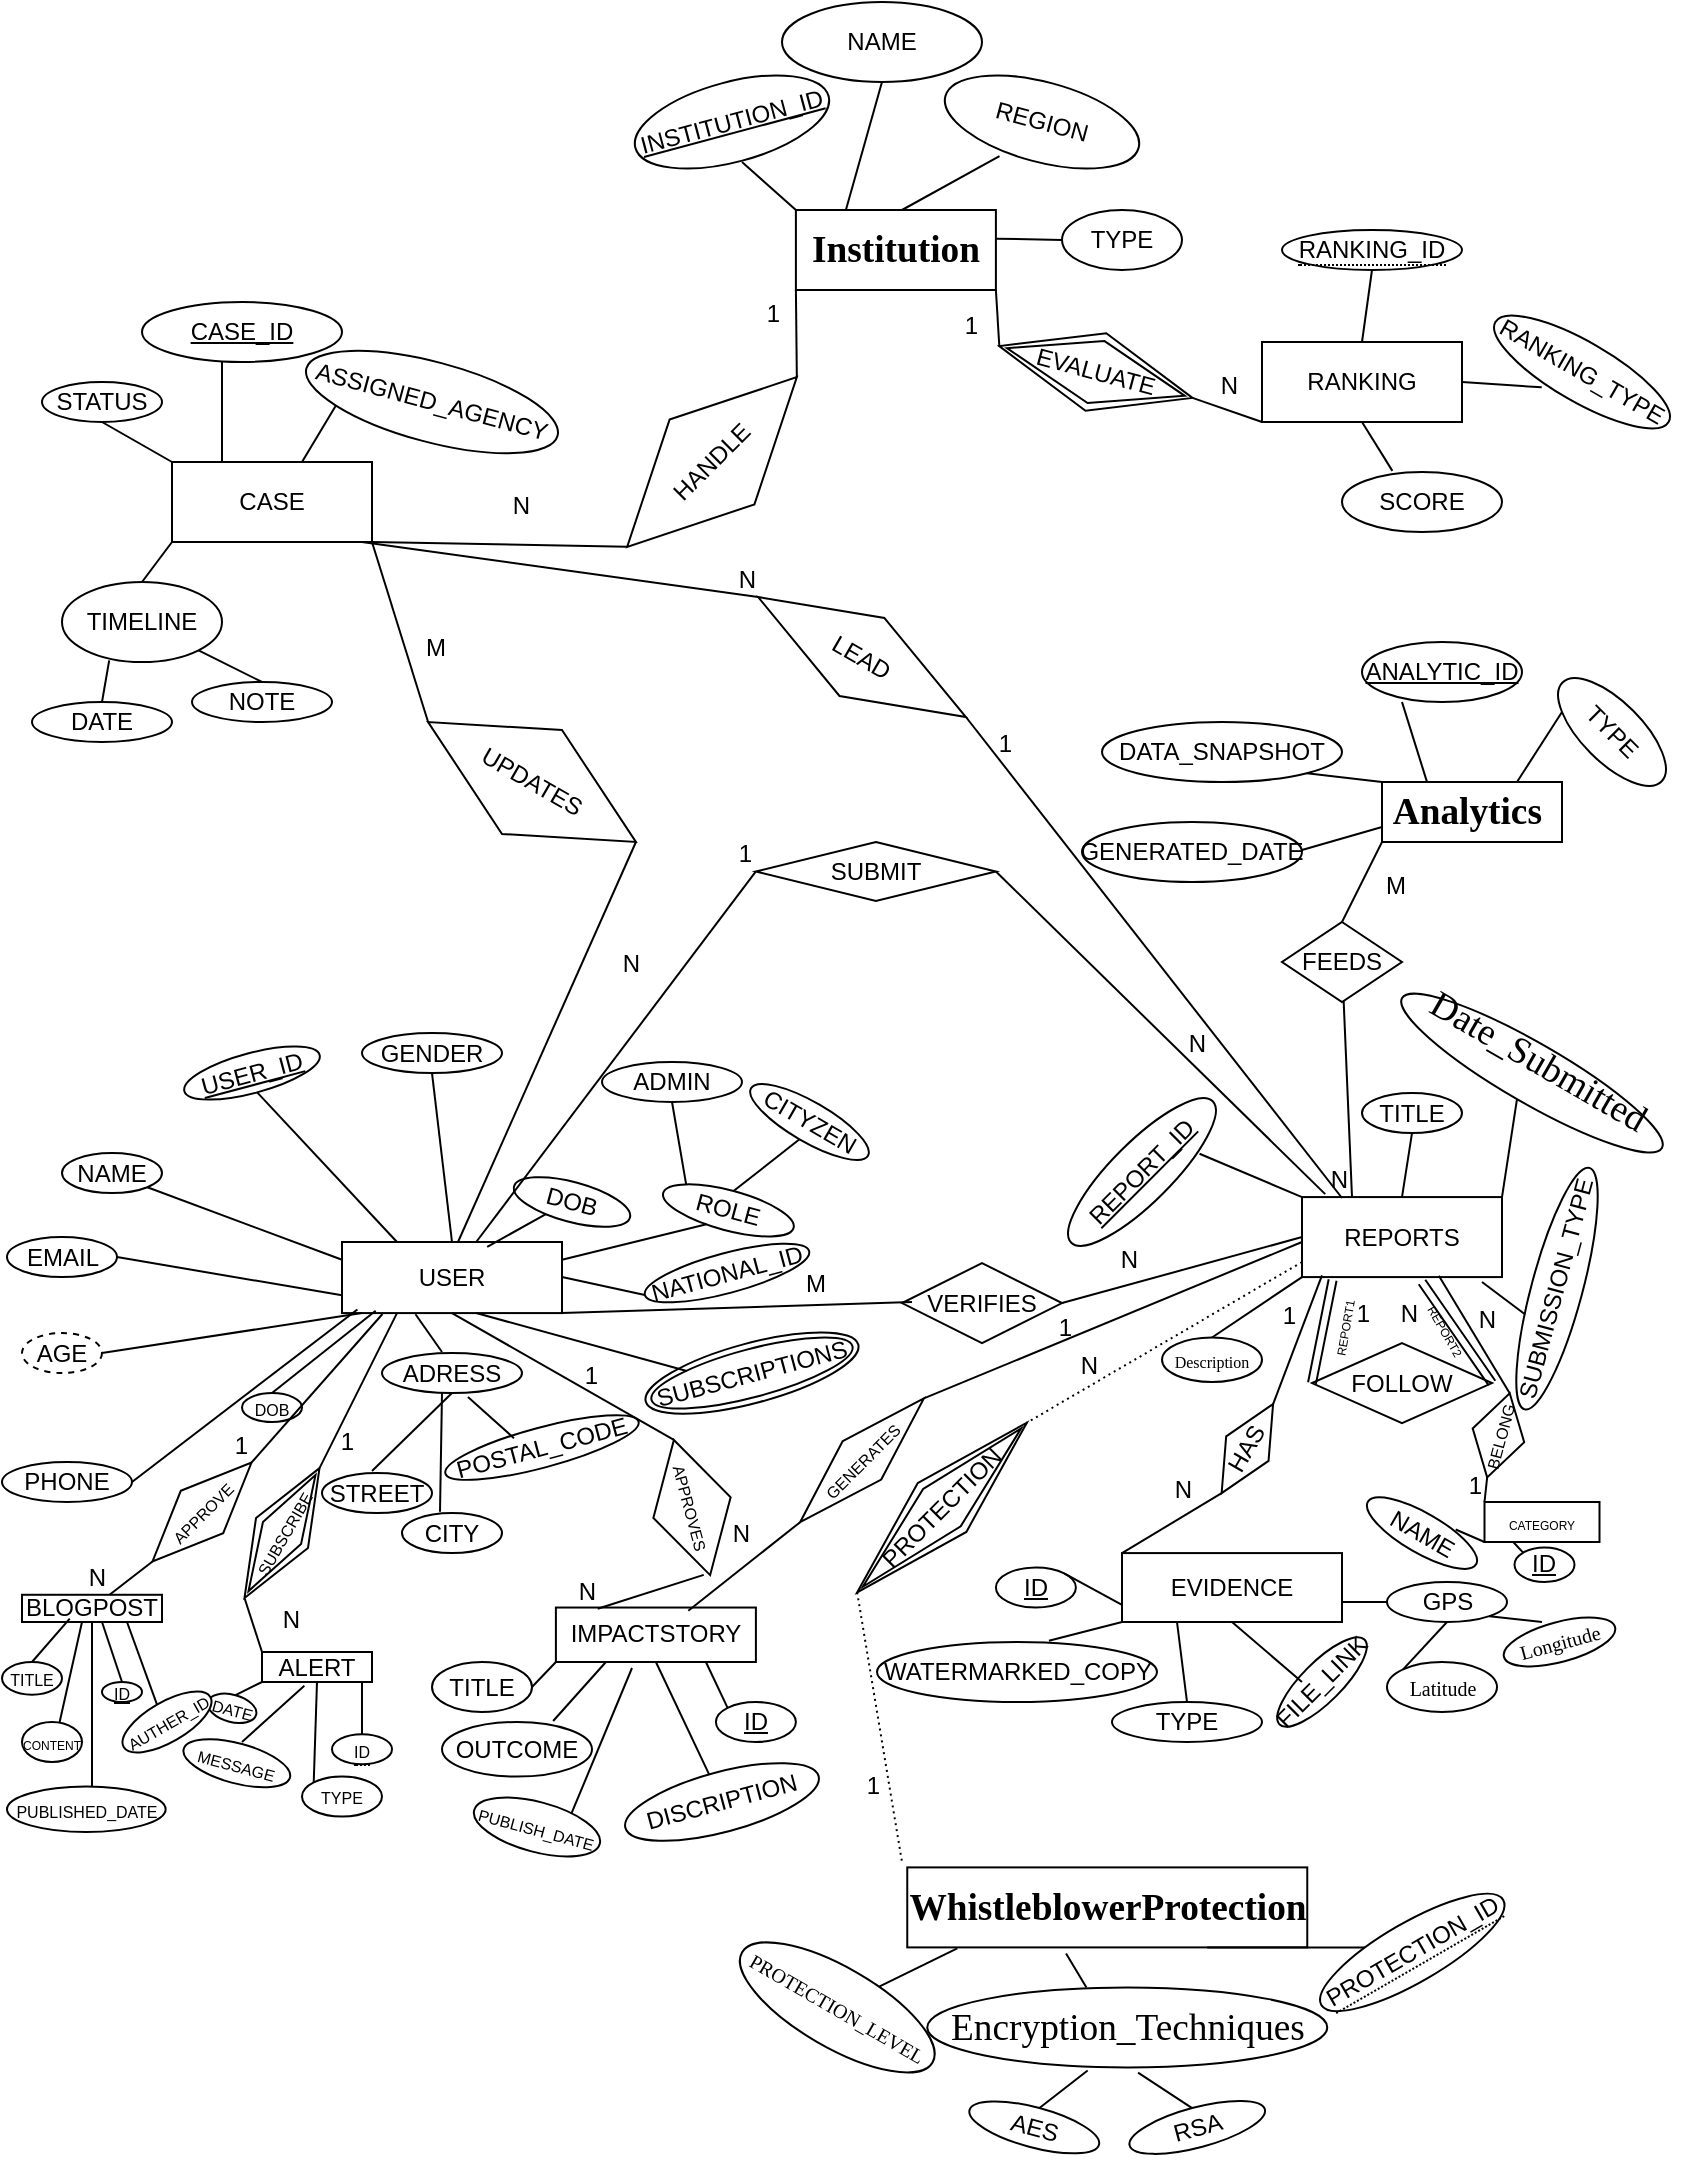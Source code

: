 <mxfile version="28.1.0">
  <diagram name="Page-1" id="yCXQ9Oidx16h1RXyqVqT">
    <mxGraphModel dx="4100" dy="1668" grid="1" gridSize="10" guides="1" tooltips="1" connect="1" arrows="1" fold="1" page="1" pageScale="1" pageWidth="850" pageHeight="1100" math="0" shadow="0">
      <root>
        <mxCell id="0" />
        <mxCell id="1" parent="0" />
        <mxCell id="Zuvuwn8Xw8icW_HcA-dr-4" value="&lt;span id=&quot;docs-internal-guid-a5630eb6-7fff-48e8-3492-5715cc49be34&quot;&gt;&lt;span style=&quot;font-size: 14pt; font-family: &amp;quot;Times New Roman&amp;quot;, serif; color: rgb(0, 0, 0); background-color: transparent; font-weight: 700; font-variant-numeric: normal; font-variant-east-asian: normal; font-variant-alternates: normal; font-variant-position: normal; font-variant-emoji: normal; vertical-align: baseline; white-space-collapse: preserve;&quot;&gt;Institution&lt;/span&gt;&lt;/span&gt;" style="whiteSpace=wrap;html=1;align=center;" vertex="1" parent="1">
          <mxGeometry x="396.95" y="114" width="100" height="40" as="geometry" />
        </mxCell>
        <mxCell id="Zuvuwn8Xw8icW_HcA-dr-5" value="CASE" style="whiteSpace=wrap;html=1;align=center;" vertex="1" parent="1">
          <mxGeometry x="85" y="240" width="100" height="40" as="geometry" />
        </mxCell>
        <mxCell id="Zuvuwn8Xw8icW_HcA-dr-7" value="&lt;span id=&quot;docs-internal-guid-792160cb-7fff-7376-8f27-7b8e5bacf485&quot;&gt;&lt;span style=&quot;font-size: 14pt; font-family: &amp;quot;Times New Roman&amp;quot;, serif; color: rgb(0, 0, 0); background-color: transparent; font-weight: 700; font-variant-numeric: normal; font-variant-east-asian: normal; font-variant-alternates: normal; font-variant-position: normal; font-variant-emoji: normal; vertical-align: baseline; white-space-collapse: preserve;&quot;&gt;Analytics&lt;/span&gt;&lt;span style=&quot;font-size: 14pt; font-family: &amp;quot;Times New Roman&amp;quot;, serif; color: rgb(0, 0, 0); background-color: transparent; font-variant-numeric: normal; font-variant-east-asian: normal; font-variant-alternates: normal; font-variant-position: normal; font-variant-emoji: normal; vertical-align: baseline; white-space-collapse: preserve;&quot;&gt; &lt;/span&gt;&lt;/span&gt;" style="whiteSpace=wrap;html=1;align=center;" vertex="1" parent="1">
          <mxGeometry x="690" y="400" width="90" height="30" as="geometry" />
        </mxCell>
        <mxCell id="Zuvuwn8Xw8icW_HcA-dr-8" value="RANKING" style="whiteSpace=wrap;html=1;align=center;" vertex="1" parent="1">
          <mxGeometry x="630" y="180" width="100" height="40" as="geometry" />
        </mxCell>
        <mxCell id="Zuvuwn8Xw8icW_HcA-dr-10" value="REPORTS" style="whiteSpace=wrap;html=1;align=center;" vertex="1" parent="1">
          <mxGeometry x="650" y="607.54" width="100" height="40" as="geometry" />
        </mxCell>
        <mxCell id="Zuvuwn8Xw8icW_HcA-dr-12" value="CASE_ID" style="ellipse;whiteSpace=wrap;html=1;align=center;fontStyle=4;" vertex="1" parent="1">
          <mxGeometry x="70" y="160" width="100" height="30" as="geometry" />
        </mxCell>
        <mxCell id="Zuvuwn8Xw8icW_HcA-dr-166" value="USER" style="whiteSpace=wrap;html=1;align=center;" vertex="1" parent="1">
          <mxGeometry x="170" y="630" width="110" height="35.54" as="geometry" />
        </mxCell>
        <mxCell id="Zuvuwn8Xw8icW_HcA-dr-167" value="USER_ID" style="ellipse;whiteSpace=wrap;html=1;align=center;fontStyle=4;rotation=-15;" vertex="1" parent="1">
          <mxGeometry x="90" y="535.535" width="70" height="20" as="geometry" />
        </mxCell>
        <mxCell id="Zuvuwn8Xw8icW_HcA-dr-168" value="" style="endArrow=none;html=1;rounded=0;entryX=0.25;entryY=0;entryDx=0;entryDy=0;exitX=0.5;exitY=1;exitDx=0;exitDy=0;" edge="1" parent="1" target="Zuvuwn8Xw8icW_HcA-dr-166" source="Zuvuwn8Xw8icW_HcA-dr-167">
          <mxGeometry relative="1" as="geometry">
            <mxPoint x="180" y="605.535" as="sourcePoint" />
            <mxPoint x="340" y="605.535" as="targetPoint" />
          </mxGeometry>
        </mxCell>
        <mxCell id="Zuvuwn8Xw8icW_HcA-dr-169" value="NAME" style="ellipse;whiteSpace=wrap;html=1;align=center;" vertex="1" parent="1">
          <mxGeometry x="30" y="585.535" width="50" height="20" as="geometry" />
        </mxCell>
        <mxCell id="Zuvuwn8Xw8icW_HcA-dr-170" value="EMAIL" style="ellipse;whiteSpace=wrap;html=1;align=center;" vertex="1" parent="1">
          <mxGeometry x="2.5" y="627.535" width="55" height="20" as="geometry" />
        </mxCell>
        <mxCell id="Zuvuwn8Xw8icW_HcA-dr-171" value="PHONE" style="ellipse;whiteSpace=wrap;html=1;align=center;" vertex="1" parent="1">
          <mxGeometry y="739.995" width="65" height="20" as="geometry" />
        </mxCell>
        <mxCell id="Zuvuwn8Xw8icW_HcA-dr-172" value="&lt;font style=&quot;font-size: 8px;&quot;&gt;DOB&lt;/font&gt;" style="ellipse;whiteSpace=wrap;html=1;align=center;" vertex="1" parent="1">
          <mxGeometry x="120" y="705.54" width="30" height="14.46" as="geometry" />
        </mxCell>
        <mxCell id="Zuvuwn8Xw8icW_HcA-dr-173" value="" style="endArrow=none;html=1;rounded=0;entryX=0;entryY=0.25;entryDx=0;entryDy=0;exitX=1;exitY=1;exitDx=0;exitDy=0;" edge="1" parent="1" target="Zuvuwn8Xw8icW_HcA-dr-166" source="Zuvuwn8Xw8icW_HcA-dr-169">
          <mxGeometry relative="1" as="geometry">
            <mxPoint x="160" y="627.535" as="sourcePoint" />
            <mxPoint x="320" y="627.535" as="targetPoint" />
          </mxGeometry>
        </mxCell>
        <mxCell id="Zuvuwn8Xw8icW_HcA-dr-174" value="" style="endArrow=none;html=1;rounded=0;exitX=1;exitY=0.5;exitDx=0;exitDy=0;entryX=0;entryY=0.75;entryDx=0;entryDy=0;" edge="1" parent="1" source="Zuvuwn8Xw8icW_HcA-dr-170" target="Zuvuwn8Xw8icW_HcA-dr-166">
          <mxGeometry relative="1" as="geometry">
            <mxPoint x="170" y="655.115" as="sourcePoint" />
            <mxPoint x="160" y="650" as="targetPoint" />
          </mxGeometry>
        </mxCell>
        <mxCell id="Zuvuwn8Xw8icW_HcA-dr-175" value="" style="endArrow=none;html=1;rounded=0;exitX=1;exitY=0.5;exitDx=0;exitDy=0;entryX=0.07;entryY=0.949;entryDx=0;entryDy=0;entryPerimeter=0;" edge="1" parent="1" source="Zuvuwn8Xw8icW_HcA-dr-171" target="Zuvuwn8Xw8icW_HcA-dr-166">
          <mxGeometry relative="1" as="geometry">
            <mxPoint x="165" y="685.115" as="sourcePoint" />
            <mxPoint x="170" y="666" as="targetPoint" />
          </mxGeometry>
        </mxCell>
        <mxCell id="Zuvuwn8Xw8icW_HcA-dr-176" value="" style="endArrow=none;html=1;rounded=0;exitX=0.5;exitY=0;exitDx=0;exitDy=0;entryX=0.153;entryY=0.966;entryDx=0;entryDy=0;entryPerimeter=0;" edge="1" parent="1" source="Zuvuwn8Xw8icW_HcA-dr-172" target="Zuvuwn8Xw8icW_HcA-dr-166">
          <mxGeometry relative="1" as="geometry">
            <mxPoint x="130" y="695.535" as="sourcePoint" />
            <mxPoint x="200" y="675.535" as="targetPoint" />
          </mxGeometry>
        </mxCell>
        <mxCell id="Zuvuwn8Xw8icW_HcA-dr-177" value="ADRESS" style="ellipse;whiteSpace=wrap;html=1;align=center;" vertex="1" parent="1">
          <mxGeometry x="190" y="685.535" width="70" height="20" as="geometry" />
        </mxCell>
        <mxCell id="Zuvuwn8Xw8icW_HcA-dr-178" value="" style="endArrow=none;html=1;rounded=0;entryX=0.334;entryY=1.017;entryDx=0;entryDy=0;entryPerimeter=0;" edge="1" parent="1" target="Zuvuwn8Xw8icW_HcA-dr-166">
          <mxGeometry relative="1" as="geometry">
            <mxPoint x="220" y="685" as="sourcePoint" />
            <mxPoint x="380" y="675.535" as="targetPoint" />
          </mxGeometry>
        </mxCell>
        <mxCell id="Zuvuwn8Xw8icW_HcA-dr-179" value="NATIONAL_ID" style="ellipse;whiteSpace=wrap;html=1;align=center;rotation=-15;" vertex="1" parent="1">
          <mxGeometry x="320" y="635.535" width="85" height="20" as="geometry" />
        </mxCell>
        <mxCell id="Zuvuwn8Xw8icW_HcA-dr-180" value="DOB" style="ellipse;whiteSpace=wrap;html=1;align=center;rotation=15;" vertex="1" parent="1">
          <mxGeometry x="255" y="599.995" width="60" height="20" as="geometry" />
        </mxCell>
        <mxCell id="Zuvuwn8Xw8icW_HcA-dr-181" value="CITY" style="ellipse;whiteSpace=wrap;html=1;align=center;" vertex="1" parent="1">
          <mxGeometry x="200" y="765.535" width="50" height="20" as="geometry" />
        </mxCell>
        <mxCell id="Zuvuwn8Xw8icW_HcA-dr-182" value="STREET" style="ellipse;whiteSpace=wrap;html=1;align=center;" vertex="1" parent="1">
          <mxGeometry x="160" y="745.54" width="55" height="20" as="geometry" />
        </mxCell>
        <mxCell id="Zuvuwn8Xw8icW_HcA-dr-183" value="POSTAL_CODE" style="ellipse;whiteSpace=wrap;html=1;align=center;rotation=-15;" vertex="1" parent="1">
          <mxGeometry x="220" y="722.765" width="100" height="20" as="geometry" />
        </mxCell>
        <mxCell id="Zuvuwn8Xw8icW_HcA-dr-184" value="" style="endArrow=none;html=1;rounded=0;entryX=0.5;entryY=1;entryDx=0;entryDy=0;" edge="1" parent="1" target="Zuvuwn8Xw8icW_HcA-dr-177">
          <mxGeometry relative="1" as="geometry">
            <mxPoint x="185" y="744.535" as="sourcePoint" />
            <mxPoint x="345" y="744.535" as="targetPoint" />
          </mxGeometry>
        </mxCell>
        <mxCell id="Zuvuwn8Xw8icW_HcA-dr-185" value="" style="endArrow=none;html=1;rounded=0;entryX=0.377;entryY=0.093;entryDx=0;entryDy=0;entryPerimeter=0;exitX=0.614;exitY=1.1;exitDx=0;exitDy=0;exitPerimeter=0;" edge="1" parent="1" source="Zuvuwn8Xw8icW_HcA-dr-177" target="Zuvuwn8Xw8icW_HcA-dr-183">
          <mxGeometry relative="1" as="geometry">
            <mxPoint x="230" y="715.035" as="sourcePoint" />
            <mxPoint x="390" y="715.035" as="targetPoint" />
          </mxGeometry>
        </mxCell>
        <mxCell id="Zuvuwn8Xw8icW_HcA-dr-186" value="" style="endArrow=none;html=1;rounded=0;entryX=0.38;entryY=-0.033;entryDx=0;entryDy=0;entryPerimeter=0;" edge="1" parent="1" target="Zuvuwn8Xw8icW_HcA-dr-181">
          <mxGeometry relative="1" as="geometry">
            <mxPoint x="220" y="705.535" as="sourcePoint" />
            <mxPoint x="370" y="715.035" as="targetPoint" />
          </mxGeometry>
        </mxCell>
        <mxCell id="Zuvuwn8Xw8icW_HcA-dr-187" value="SUBSCRIPTIONS" style="ellipse;shape=doubleEllipse;margin=3;whiteSpace=wrap;html=1;align=center;rotation=-15;" vertex="1" parent="1">
          <mxGeometry x="320" y="680.535" width="110" height="30" as="geometry" />
        </mxCell>
        <mxCell id="Zuvuwn8Xw8icW_HcA-dr-188" value="" style="endArrow=none;html=1;rounded=0;entryX=0.216;entryY=0.186;entryDx=0;entryDy=0;entryPerimeter=0;exitX=0.61;exitY=1;exitDx=0;exitDy=0;exitPerimeter=0;" edge="1" parent="1" source="Zuvuwn8Xw8icW_HcA-dr-166" target="Zuvuwn8Xw8icW_HcA-dr-187">
          <mxGeometry relative="1" as="geometry">
            <mxPoint x="250" y="667.535" as="sourcePoint" />
            <mxPoint x="410" y="667.535" as="targetPoint" />
          </mxGeometry>
        </mxCell>
        <mxCell id="Zuvuwn8Xw8icW_HcA-dr-189" value="" style="endArrow=none;html=1;rounded=0;entryX=0.66;entryY=0.068;entryDx=0;entryDy=0;entryPerimeter=0;exitX=0.316;exitY=0.962;exitDx=0;exitDy=0;exitPerimeter=0;" edge="1" parent="1" source="Zuvuwn8Xw8icW_HcA-dr-180" target="Zuvuwn8Xw8icW_HcA-dr-166">
          <mxGeometry relative="1" as="geometry">
            <mxPoint x="240" y="595.535" as="sourcePoint" />
            <mxPoint x="395" y="575.535" as="targetPoint" />
            <Array as="points" />
          </mxGeometry>
        </mxCell>
        <mxCell id="Zuvuwn8Xw8icW_HcA-dr-190" value="" style="endArrow=none;html=1;rounded=0;entryX=0;entryY=0.5;entryDx=0;entryDy=0;" edge="1" parent="1" target="Zuvuwn8Xw8icW_HcA-dr-179">
          <mxGeometry relative="1" as="geometry">
            <mxPoint x="280" y="647.535" as="sourcePoint" />
            <mxPoint x="430" y="647.535" as="targetPoint" />
          </mxGeometry>
        </mxCell>
        <mxCell id="Zuvuwn8Xw8icW_HcA-dr-191" value="ROLE" style="ellipse;whiteSpace=wrap;html=1;align=center;rotation=15;" vertex="1" parent="1">
          <mxGeometry x="329.45" y="604.2" width="67.5" height="20" as="geometry" />
        </mxCell>
        <mxCell id="Zuvuwn8Xw8icW_HcA-dr-192" value="" style="endArrow=none;html=1;rounded=0;entryX=0.37;entryY=0.978;entryDx=0;entryDy=0;entryPerimeter=0;exitX=1;exitY=0.25;exitDx=0;exitDy=0;" edge="1" parent="1" source="Zuvuwn8Xw8icW_HcA-dr-166" target="Zuvuwn8Xw8icW_HcA-dr-191">
          <mxGeometry relative="1" as="geometry">
            <mxPoint x="290" y="624.945" as="sourcePoint" />
            <mxPoint x="450" y="624.945" as="targetPoint" />
          </mxGeometry>
        </mxCell>
        <mxCell id="Zuvuwn8Xw8icW_HcA-dr-193" value="" style="endArrow=none;html=1;rounded=0;entryX=0.5;entryY=1;entryDx=0;entryDy=0;exitX=0.5;exitY=0;exitDx=0;exitDy=0;" edge="1" parent="1" target="Zuvuwn8Xw8icW_HcA-dr-195" source="Zuvuwn8Xw8icW_HcA-dr-191">
          <mxGeometry relative="1" as="geometry">
            <mxPoint x="370" y="600" as="sourcePoint" />
            <mxPoint x="475" y="575.535" as="targetPoint" />
          </mxGeometry>
        </mxCell>
        <mxCell id="Zuvuwn8Xw8icW_HcA-dr-194" value="" style="endArrow=none;html=1;rounded=0;entryX=0;entryY=0;entryDx=0;entryDy=0;exitX=0.5;exitY=1;exitDx=0;exitDy=0;" edge="1" parent="1" target="Zuvuwn8Xw8icW_HcA-dr-191" source="Zuvuwn8Xw8icW_HcA-dr-196">
          <mxGeometry relative="1" as="geometry">
            <mxPoint x="300" y="555.535" as="sourcePoint" />
            <mxPoint x="300" y="565.535" as="targetPoint" />
          </mxGeometry>
        </mxCell>
        <mxCell id="Zuvuwn8Xw8icW_HcA-dr-195" value="CITYZEN" style="ellipse;whiteSpace=wrap;html=1;align=center;rotation=30;" vertex="1" parent="1">
          <mxGeometry x="370" y="559.995" width="67.5" height="20" as="geometry" />
        </mxCell>
        <mxCell id="Zuvuwn8Xw8icW_HcA-dr-196" value="ADMIN" style="ellipse;whiteSpace=wrap;html=1;align=center;" vertex="1" parent="1">
          <mxGeometry x="300" y="540" width="70" height="20" as="geometry" />
        </mxCell>
        <mxCell id="Zuvuwn8Xw8icW_HcA-dr-197" value="GENDER" style="ellipse;whiteSpace=wrap;html=1;align=center;" vertex="1" parent="1">
          <mxGeometry x="180" y="525.535" width="70" height="20" as="geometry" />
        </mxCell>
        <mxCell id="Zuvuwn8Xw8icW_HcA-dr-198" value="" style="endArrow=none;html=1;rounded=0;entryX=0.5;entryY=0;entryDx=0;entryDy=0;exitX=0.5;exitY=1;exitDx=0;exitDy=0;" edge="1" parent="1" target="Zuvuwn8Xw8icW_HcA-dr-166" source="Zuvuwn8Xw8icW_HcA-dr-197">
          <mxGeometry relative="1" as="geometry">
            <mxPoint x="220" y="575.535" as="sourcePoint" />
            <mxPoint x="230" y="615.535" as="targetPoint" />
          </mxGeometry>
        </mxCell>
        <mxCell id="Zuvuwn8Xw8icW_HcA-dr-199" value="AGE" style="ellipse;whiteSpace=wrap;html=1;align=center;dashed=1;" vertex="1" parent="1">
          <mxGeometry x="10" y="675.535" width="40" height="20" as="geometry" />
        </mxCell>
        <mxCell id="Zuvuwn8Xw8icW_HcA-dr-200" value="" style="endArrow=none;html=1;rounded=0;exitX=1;exitY=0.5;exitDx=0;exitDy=0;" edge="1" parent="1" source="Zuvuwn8Xw8icW_HcA-dr-199">
          <mxGeometry relative="1" as="geometry">
            <mxPoint x="60" y="690" as="sourcePoint" />
            <mxPoint x="180" y="665.535" as="targetPoint" />
          </mxGeometry>
        </mxCell>
        <mxCell id="Zuvuwn8Xw8icW_HcA-dr-212" value="STATUS" style="ellipse;whiteSpace=wrap;html=1;align=center;" vertex="1" parent="1">
          <mxGeometry x="20" y="200" width="60" height="20" as="geometry" />
        </mxCell>
        <mxCell id="Zuvuwn8Xw8icW_HcA-dr-213" value="" style="endArrow=none;html=1;rounded=0;entryX=0;entryY=0;entryDx=0;entryDy=0;" edge="1" parent="1" target="Zuvuwn8Xw8icW_HcA-dr-5">
          <mxGeometry relative="1" as="geometry">
            <mxPoint x="50" y="220" as="sourcePoint" />
            <mxPoint x="210" y="220" as="targetPoint" />
          </mxGeometry>
        </mxCell>
        <mxCell id="Zuvuwn8Xw8icW_HcA-dr-214" value="" style="endArrow=none;html=1;rounded=0;entryX=0.25;entryY=0;entryDx=0;entryDy=0;" edge="1" parent="1" target="Zuvuwn8Xw8icW_HcA-dr-5">
          <mxGeometry relative="1" as="geometry">
            <mxPoint x="110" y="190" as="sourcePoint" />
            <mxPoint x="270" y="190" as="targetPoint" />
          </mxGeometry>
        </mxCell>
        <mxCell id="Zuvuwn8Xw8icW_HcA-dr-215" value="TIMELINE" style="ellipse;whiteSpace=wrap;html=1;align=center;" vertex="1" parent="1">
          <mxGeometry x="30" y="300" width="80" height="40" as="geometry" />
        </mxCell>
        <mxCell id="Zuvuwn8Xw8icW_HcA-dr-216" value="DATE" style="ellipse;whiteSpace=wrap;html=1;align=center;" vertex="1" parent="1">
          <mxGeometry x="15" y="360" width="70" height="20" as="geometry" />
        </mxCell>
        <mxCell id="Zuvuwn8Xw8icW_HcA-dr-217" value="NOTE" style="ellipse;whiteSpace=wrap;html=1;align=center;" vertex="1" parent="1">
          <mxGeometry x="95" y="350" width="70" height="20" as="geometry" />
        </mxCell>
        <mxCell id="Zuvuwn8Xw8icW_HcA-dr-218" value="" style="endArrow=none;html=1;rounded=0;entryX=0.5;entryY=0;entryDx=0;entryDy=0;exitX=0.295;exitY=0.98;exitDx=0;exitDy=0;exitPerimeter=0;" edge="1" parent="1" source="Zuvuwn8Xw8icW_HcA-dr-215" target="Zuvuwn8Xw8icW_HcA-dr-216">
          <mxGeometry relative="1" as="geometry">
            <mxPoint x="65" y="340" as="sourcePoint" />
            <mxPoint x="225" y="340" as="targetPoint" />
          </mxGeometry>
        </mxCell>
        <mxCell id="Zuvuwn8Xw8icW_HcA-dr-219" value="" style="endArrow=none;html=1;rounded=0;entryX=0.5;entryY=0;entryDx=0;entryDy=0;exitX=1;exitY=1;exitDx=0;exitDy=0;" edge="1" parent="1" source="Zuvuwn8Xw8icW_HcA-dr-215" target="Zuvuwn8Xw8icW_HcA-dr-217">
          <mxGeometry relative="1" as="geometry">
            <mxPoint x="110" y="340" as="sourcePoint" />
            <mxPoint x="270" y="340" as="targetPoint" />
          </mxGeometry>
        </mxCell>
        <mxCell id="Zuvuwn8Xw8icW_HcA-dr-220" value="" style="endArrow=none;html=1;rounded=0;entryX=0;entryY=1;entryDx=0;entryDy=0;" edge="1" parent="1" target="Zuvuwn8Xw8icW_HcA-dr-5">
          <mxGeometry relative="1" as="geometry">
            <mxPoint x="70" y="300" as="sourcePoint" />
            <mxPoint x="230" y="300" as="targetPoint" />
          </mxGeometry>
        </mxCell>
        <mxCell id="Zuvuwn8Xw8icW_HcA-dr-222" value="ASSIGNED_AGENCY" style="ellipse;whiteSpace=wrap;html=1;align=center;rotation=15;" vertex="1" parent="1">
          <mxGeometry x="150" y="190" width="130" height="40" as="geometry" />
        </mxCell>
        <mxCell id="Zuvuwn8Xw8icW_HcA-dr-223" value="" style="endArrow=none;html=1;rounded=0;entryX=0;entryY=1;entryDx=0;entryDy=0;" edge="1" parent="1" target="Zuvuwn8Xw8icW_HcA-dr-222">
          <mxGeometry relative="1" as="geometry">
            <mxPoint x="150" y="240" as="sourcePoint" />
            <mxPoint x="185" y="210" as="targetPoint" />
          </mxGeometry>
        </mxCell>
        <mxCell id="Zuvuwn8Xw8icW_HcA-dr-224" value="UPDATES" style="shape=rhombus;perimeter=rhombusPerimeter;whiteSpace=wrap;html=1;align=center;rotation=30;" vertex="1" parent="1">
          <mxGeometry x="205" y="370" width="120" height="60" as="geometry" />
        </mxCell>
        <mxCell id="Zuvuwn8Xw8icW_HcA-dr-225" value="" style="endArrow=none;html=1;rounded=0;entryX=1;entryY=1;entryDx=0;entryDy=0;exitX=0;exitY=0.5;exitDx=0;exitDy=0;" edge="1" parent="1" source="Zuvuwn8Xw8icW_HcA-dr-224" target="Zuvuwn8Xw8icW_HcA-dr-5">
          <mxGeometry relative="1" as="geometry">
            <mxPoint x="209.998" y="359.0" as="sourcePoint" />
            <mxPoint x="170" y="280" as="targetPoint" />
          </mxGeometry>
        </mxCell>
        <mxCell id="Zuvuwn8Xw8icW_HcA-dr-226" value="M" style="resizable=0;html=1;whiteSpace=wrap;align=left;verticalAlign=bottom;" connectable="0" vertex="1" parent="Zuvuwn8Xw8icW_HcA-dr-225">
          <mxGeometry x="-1" relative="1" as="geometry">
            <mxPoint x="-3" y="-29" as="offset" />
          </mxGeometry>
        </mxCell>
        <mxCell id="Zuvuwn8Xw8icW_HcA-dr-229" value="" style="endArrow=none;html=1;rounded=0;entryX=1;entryY=0.5;entryDx=0;entryDy=0;" edge="1" parent="1" target="Zuvuwn8Xw8icW_HcA-dr-224">
          <mxGeometry relative="1" as="geometry">
            <mxPoint x="228" y="630" as="sourcePoint" />
            <mxPoint x="320.002" y="435.54" as="targetPoint" />
          </mxGeometry>
        </mxCell>
        <mxCell id="Zuvuwn8Xw8icW_HcA-dr-231" value="N" style="resizable=0;html=1;whiteSpace=wrap;align=right;verticalAlign=bottom;" connectable="0" vertex="1" parent="Zuvuwn8Xw8icW_HcA-dr-229">
          <mxGeometry x="1" relative="1" as="geometry">
            <mxPoint x="3" y="70" as="offset" />
          </mxGeometry>
        </mxCell>
        <mxCell id="Zuvuwn8Xw8icW_HcA-dr-232" value="INSTITUTION_ID" style="ellipse;whiteSpace=wrap;html=1;align=center;fontStyle=4;rotation=-15;" vertex="1" parent="1">
          <mxGeometry x="315" y="50" width="100" height="40" as="geometry" />
        </mxCell>
        <mxCell id="Zuvuwn8Xw8icW_HcA-dr-233" value="" style="endArrow=none;html=1;rounded=0;entryX=0;entryY=0;entryDx=0;entryDy=0;" edge="1" parent="1" target="Zuvuwn8Xw8icW_HcA-dr-4">
          <mxGeometry relative="1" as="geometry">
            <mxPoint x="370" y="90" as="sourcePoint" />
            <mxPoint x="400" y="110" as="targetPoint" />
          </mxGeometry>
        </mxCell>
        <mxCell id="Zuvuwn8Xw8icW_HcA-dr-234" value="REGION" style="ellipse;whiteSpace=wrap;html=1;align=center;rotation=15;" vertex="1" parent="1">
          <mxGeometry x="470" y="50" width="100" height="40" as="geometry" />
        </mxCell>
        <mxCell id="Zuvuwn8Xw8icW_HcA-dr-235" value="" style="endArrow=none;html=1;rounded=0;entryX=0.339;entryY=1.051;entryDx=0;entryDy=0;entryPerimeter=0;" edge="1" parent="1" target="Zuvuwn8Xw8icW_HcA-dr-234">
          <mxGeometry relative="1" as="geometry">
            <mxPoint x="450" y="114" as="sourcePoint" />
            <mxPoint x="610" y="114" as="targetPoint" />
          </mxGeometry>
        </mxCell>
        <mxCell id="Zuvuwn8Xw8icW_HcA-dr-236" value="NAME" style="ellipse;whiteSpace=wrap;html=1;align=center;" vertex="1" parent="1">
          <mxGeometry x="390" y="10" width="100" height="40" as="geometry" />
        </mxCell>
        <mxCell id="Zuvuwn8Xw8icW_HcA-dr-237" value="" style="endArrow=none;html=1;rounded=0;entryX=0.25;entryY=0;entryDx=0;entryDy=0;exitX=0.5;exitY=1;exitDx=0;exitDy=0;" edge="1" parent="1" source="Zuvuwn8Xw8icW_HcA-dr-236" target="Zuvuwn8Xw8icW_HcA-dr-4">
          <mxGeometry relative="1" as="geometry">
            <mxPoint x="425" y="48.67" as="sourcePoint" />
            <mxPoint x="585" y="48.67" as="targetPoint" />
          </mxGeometry>
        </mxCell>
        <mxCell id="Zuvuwn8Xw8icW_HcA-dr-239" value="TYPE" style="ellipse;whiteSpace=wrap;html=1;align=center;" vertex="1" parent="1">
          <mxGeometry x="530" y="114" width="60" height="30" as="geometry" />
        </mxCell>
        <mxCell id="Zuvuwn8Xw8icW_HcA-dr-240" value="" style="endArrow=none;html=1;rounded=0;entryX=0;entryY=0.5;entryDx=0;entryDy=0;" edge="1" parent="1" target="Zuvuwn8Xw8icW_HcA-dr-239">
          <mxGeometry relative="1" as="geometry">
            <mxPoint x="496.95" y="128.33" as="sourcePoint" />
            <mxPoint x="656.95" y="128.33" as="targetPoint" />
          </mxGeometry>
        </mxCell>
        <mxCell id="Zuvuwn8Xw8icW_HcA-dr-241" value="HANDLE" style="shape=rhombus;perimeter=rhombusPerimeter;whiteSpace=wrap;html=1;align=center;rotation=-45;" vertex="1" parent="1">
          <mxGeometry x="295" y="210" width="120" height="60" as="geometry" />
        </mxCell>
        <mxCell id="Zuvuwn8Xw8icW_HcA-dr-244" value="" style="endArrow=none;html=1;rounded=0;exitX=1;exitY=1;exitDx=0;exitDy=0;entryX=0;entryY=0.5;entryDx=0;entryDy=0;" edge="1" parent="1" source="Zuvuwn8Xw8icW_HcA-dr-5" target="Zuvuwn8Xw8icW_HcA-dr-241">
          <mxGeometry relative="1" as="geometry">
            <mxPoint x="300" y="240" as="sourcePoint" />
            <mxPoint x="460" y="240" as="targetPoint" />
          </mxGeometry>
        </mxCell>
        <mxCell id="Zuvuwn8Xw8icW_HcA-dr-245" value="N" style="resizable=0;html=1;whiteSpace=wrap;align=right;verticalAlign=bottom;" connectable="0" vertex="1" parent="Zuvuwn8Xw8icW_HcA-dr-244">
          <mxGeometry x="1" relative="1" as="geometry">
            <mxPoint x="-47" y="-12" as="offset" />
          </mxGeometry>
        </mxCell>
        <mxCell id="Zuvuwn8Xw8icW_HcA-dr-248" value="" style="endArrow=none;html=1;rounded=0;exitX=0;exitY=1;exitDx=0;exitDy=0;entryX=1;entryY=0.5;entryDx=0;entryDy=0;" edge="1" parent="1" source="Zuvuwn8Xw8icW_HcA-dr-4" target="Zuvuwn8Xw8icW_HcA-dr-241">
          <mxGeometry relative="1" as="geometry">
            <mxPoint x="300" y="240" as="sourcePoint" />
            <mxPoint x="460" y="240" as="targetPoint" />
          </mxGeometry>
        </mxCell>
        <mxCell id="Zuvuwn8Xw8icW_HcA-dr-249" value="1" style="resizable=0;html=1;whiteSpace=wrap;align=right;verticalAlign=bottom;" connectable="0" vertex="1" parent="Zuvuwn8Xw8icW_HcA-dr-248">
          <mxGeometry x="1" relative="1" as="geometry">
            <mxPoint x="-7" y="-23" as="offset" />
          </mxGeometry>
        </mxCell>
        <mxCell id="Zuvuwn8Xw8icW_HcA-dr-251" value="&lt;span style=&quot;border-bottom: 1px dotted&quot;&gt;RANKING_ID&lt;/span&gt;" style="ellipse;whiteSpace=wrap;html=1;align=center;" vertex="1" parent="1">
          <mxGeometry x="640" y="124" width="90" height="20" as="geometry" />
        </mxCell>
        <mxCell id="Zuvuwn8Xw8icW_HcA-dr-252" value="RANKING_TYPE" style="ellipse;whiteSpace=wrap;html=1;align=center;rotation=30;" vertex="1" parent="1">
          <mxGeometry x="740" y="180" width="100" height="30" as="geometry" />
        </mxCell>
        <mxCell id="Zuvuwn8Xw8icW_HcA-dr-255" value="" style="endArrow=none;html=1;rounded=0;entryX=0.5;entryY=1;entryDx=0;entryDy=0;exitX=0.5;exitY=0;exitDx=0;exitDy=0;" edge="1" parent="1" source="Zuvuwn8Xw8icW_HcA-dr-8" target="Zuvuwn8Xw8icW_HcA-dr-251">
          <mxGeometry relative="1" as="geometry">
            <mxPoint x="630" y="170" as="sourcePoint" />
            <mxPoint x="790" y="170" as="targetPoint" />
          </mxGeometry>
        </mxCell>
        <mxCell id="Zuvuwn8Xw8icW_HcA-dr-256" value="" style="endArrow=none;html=1;rounded=0;entryX=0.364;entryY=1.057;entryDx=0;entryDy=0;entryPerimeter=0;exitX=1;exitY=0.5;exitDx=0;exitDy=0;" edge="1" parent="1" source="Zuvuwn8Xw8icW_HcA-dr-8" target="Zuvuwn8Xw8icW_HcA-dr-252">
          <mxGeometry relative="1" as="geometry">
            <mxPoint x="610" y="280" as="sourcePoint" />
            <mxPoint x="770" y="280" as="targetPoint" />
          </mxGeometry>
        </mxCell>
        <mxCell id="Zuvuwn8Xw8icW_HcA-dr-261" value="SCORE" style="ellipse;whiteSpace=wrap;html=1;align=center;" vertex="1" parent="1">
          <mxGeometry x="670" y="245" width="80" height="30" as="geometry" />
        </mxCell>
        <mxCell id="Zuvuwn8Xw8icW_HcA-dr-263" value="" style="endArrow=none;html=1;rounded=0;entryX=0.315;entryY=-0.019;entryDx=0;entryDy=0;entryPerimeter=0;exitX=0.5;exitY=1;exitDx=0;exitDy=0;" edge="1" parent="1" source="Zuvuwn8Xw8icW_HcA-dr-8" target="Zuvuwn8Xw8icW_HcA-dr-261">
          <mxGeometry relative="1" as="geometry">
            <mxPoint x="520" y="180" as="sourcePoint" />
            <mxPoint x="680" y="180" as="targetPoint" />
          </mxGeometry>
        </mxCell>
        <mxCell id="Zuvuwn8Xw8icW_HcA-dr-264" value="EVALUATE" style="shape=rhombus;double=1;perimeter=rhombusPerimeter;whiteSpace=wrap;html=1;align=center;rotation=15;" vertex="1" parent="1">
          <mxGeometry x="496.95" y="174.91" width="100" height="40.17" as="geometry" />
        </mxCell>
        <mxCell id="Zuvuwn8Xw8icW_HcA-dr-265" value="" style="endArrow=none;html=1;rounded=0;exitX=0;exitY=0.5;exitDx=0;exitDy=0;entryX=1;entryY=1;entryDx=0;entryDy=0;" edge="1" parent="1" source="Zuvuwn8Xw8icW_HcA-dr-264" target="Zuvuwn8Xw8icW_HcA-dr-4">
          <mxGeometry relative="1" as="geometry">
            <mxPoint x="520" y="180" as="sourcePoint" />
            <mxPoint x="680" y="180" as="targetPoint" />
          </mxGeometry>
        </mxCell>
        <mxCell id="Zuvuwn8Xw8icW_HcA-dr-266" value="1" style="resizable=0;html=1;whiteSpace=wrap;align=right;verticalAlign=bottom;" connectable="0" vertex="1" parent="Zuvuwn8Xw8icW_HcA-dr-265">
          <mxGeometry x="1" relative="1" as="geometry">
            <mxPoint x="-7" y="26" as="offset" />
          </mxGeometry>
        </mxCell>
        <mxCell id="Zuvuwn8Xw8icW_HcA-dr-267" value="" style="endArrow=none;html=1;rounded=0;exitX=1;exitY=0.5;exitDx=0;exitDy=0;entryX=0;entryY=1;entryDx=0;entryDy=0;" edge="1" parent="1" source="Zuvuwn8Xw8icW_HcA-dr-264" target="Zuvuwn8Xw8icW_HcA-dr-8">
          <mxGeometry relative="1" as="geometry">
            <mxPoint x="520" y="180" as="sourcePoint" />
            <mxPoint x="680" y="180" as="targetPoint" />
          </mxGeometry>
        </mxCell>
        <mxCell id="Zuvuwn8Xw8icW_HcA-dr-268" value="N" style="resizable=0;html=1;whiteSpace=wrap;align=right;verticalAlign=bottom;" connectable="0" vertex="1" parent="Zuvuwn8Xw8icW_HcA-dr-267">
          <mxGeometry x="1" relative="1" as="geometry">
            <mxPoint x="-11" y="-10" as="offset" />
          </mxGeometry>
        </mxCell>
        <mxCell id="Zuvuwn8Xw8icW_HcA-dr-270" value="ANALYTIC_ID" style="ellipse;whiteSpace=wrap;html=1;align=center;fontStyle=4;" vertex="1" parent="1">
          <mxGeometry x="680" y="330" width="80" height="30" as="geometry" />
        </mxCell>
        <mxCell id="Zuvuwn8Xw8icW_HcA-dr-271" value="TYPE" style="ellipse;whiteSpace=wrap;html=1;align=center;rotation=45;" vertex="1" parent="1">
          <mxGeometry x="770" y="360" width="70" height="30" as="geometry" />
        </mxCell>
        <mxCell id="Zuvuwn8Xw8icW_HcA-dr-272" value="" style="endArrow=none;html=1;rounded=0;entryX=0.25;entryY=0;entryDx=0;entryDy=0;" edge="1" parent="1" target="Zuvuwn8Xw8icW_HcA-dr-7">
          <mxGeometry relative="1" as="geometry">
            <mxPoint x="700" y="360" as="sourcePoint" />
            <mxPoint x="860" y="360" as="targetPoint" />
          </mxGeometry>
        </mxCell>
        <mxCell id="Zuvuwn8Xw8icW_HcA-dr-274" value="" style="endArrow=none;html=1;rounded=0;exitX=0.75;exitY=0;exitDx=0;exitDy=0;entryX=0;entryY=1;entryDx=0;entryDy=0;" edge="1" parent="1" source="Zuvuwn8Xw8icW_HcA-dr-7" target="Zuvuwn8Xw8icW_HcA-dr-271">
          <mxGeometry relative="1" as="geometry">
            <mxPoint x="640" y="380" as="sourcePoint" />
            <mxPoint x="800" y="380" as="targetPoint" />
          </mxGeometry>
        </mxCell>
        <mxCell id="Zuvuwn8Xw8icW_HcA-dr-275" value="DATA_SNAPSHOT" style="ellipse;whiteSpace=wrap;html=1;align=center;" vertex="1" parent="1">
          <mxGeometry x="550" y="370" width="120" height="30" as="geometry" />
        </mxCell>
        <mxCell id="Zuvuwn8Xw8icW_HcA-dr-276" value="GENERATED_DATE" style="ellipse;whiteSpace=wrap;html=1;align=center;" vertex="1" parent="1">
          <mxGeometry x="540" y="420" width="110" height="30" as="geometry" />
        </mxCell>
        <mxCell id="Zuvuwn8Xw8icW_HcA-dr-277" value="" style="endArrow=none;html=1;rounded=0;entryX=0;entryY=0;entryDx=0;entryDy=0;exitX=1;exitY=1;exitDx=0;exitDy=0;" edge="1" parent="1" source="Zuvuwn8Xw8icW_HcA-dr-275" target="Zuvuwn8Xw8icW_HcA-dr-7">
          <mxGeometry relative="1" as="geometry">
            <mxPoint x="640" y="390" as="sourcePoint" />
            <mxPoint x="800" y="390" as="targetPoint" />
          </mxGeometry>
        </mxCell>
        <mxCell id="Zuvuwn8Xw8icW_HcA-dr-278" value="" style="endArrow=none;html=1;rounded=0;entryX=0;entryY=0.75;entryDx=0;entryDy=0;" edge="1" parent="1" target="Zuvuwn8Xw8icW_HcA-dr-7">
          <mxGeometry relative="1" as="geometry">
            <mxPoint x="650" y="434" as="sourcePoint" />
            <mxPoint x="815" y="434.33" as="targetPoint" />
          </mxGeometry>
        </mxCell>
        <mxCell id="Zuvuwn8Xw8icW_HcA-dr-280" value="REPORT_ID" style="ellipse;whiteSpace=wrap;html=1;align=center;fontStyle=4;rotation=-45;" vertex="1" parent="1">
          <mxGeometry x="520" y="580" width="100" height="30" as="geometry" />
        </mxCell>
        <mxCell id="Zuvuwn8Xw8icW_HcA-dr-281" value="SUBMISSION_TYPE" style="ellipse;whiteSpace=wrap;html=1;align=center;rotation=-75;" vertex="1" parent="1">
          <mxGeometry x="715" y="640.54" width="125" height="25.54" as="geometry" />
        </mxCell>
        <mxCell id="Zuvuwn8Xw8icW_HcA-dr-282" value="TITLE" style="ellipse;whiteSpace=wrap;html=1;align=center;" vertex="1" parent="1">
          <mxGeometry x="680" y="555.54" width="50" height="20" as="geometry" />
        </mxCell>
        <mxCell id="Zuvuwn8Xw8icW_HcA-dr-283" value="&lt;span id=&quot;docs-internal-guid-0311358c-7fff-90d8-32bf-621b092f379d&quot;&gt;&lt;span style=&quot;font-family: &amp;quot;Times New Roman&amp;quot;, serif; color: rgb(0, 0, 0); background-color: transparent; font-variant-numeric: normal; font-variant-east-asian: normal; font-variant-alternates: normal; font-variant-position: normal; font-variant-emoji: normal; vertical-align: baseline; white-space-collapse: preserve;&quot;&gt;&lt;font style=&quot;font-size: 8px;&quot;&gt;Description&lt;/font&gt;&lt;/span&gt;&lt;/span&gt;" style="ellipse;whiteSpace=wrap;html=1;align=center;" vertex="1" parent="1">
          <mxGeometry x="580" y="677.77" width="50" height="22.23" as="geometry" />
        </mxCell>
        <mxCell id="Zuvuwn8Xw8icW_HcA-dr-285" value="&#xa;&lt;b id=&quot;docs-internal-guid-99bde403-7fff-80e4-d29b-bbf4b4ecb13b&quot; style=&quot;font-weight:normal;&quot;&gt;&lt;span style=&quot;font-size:14.0pt;font-family:&#39;Times New Roman&#39;,serif;color:#000000;background-color:transparent;font-weight:400;font-style:normal;font-variant:normal;text-decoration:none;vertical-align:baseline;white-space:pre;white-space:pre-wrap;&quot;&gt;Date_Submitted&lt;/span&gt;&lt;/b&gt;&#xa;&#xa;" style="ellipse;whiteSpace=wrap;html=1;align=center;rotation=30;" vertex="1" parent="1">
          <mxGeometry x="690" y="530.54" width="150" height="30" as="geometry" />
        </mxCell>
        <mxCell id="Zuvuwn8Xw8icW_HcA-dr-288" value="" style="endArrow=none;html=1;rounded=0;entryX=0;entryY=0;entryDx=0;entryDy=0;exitX=0.768;exitY=0.963;exitDx=0;exitDy=0;exitPerimeter=0;" edge="1" parent="1" source="Zuvuwn8Xw8icW_HcA-dr-280" target="Zuvuwn8Xw8icW_HcA-dr-10">
          <mxGeometry relative="1" as="geometry">
            <mxPoint x="605" y="584.21" as="sourcePoint" />
            <mxPoint x="650" y="600" as="targetPoint" />
          </mxGeometry>
        </mxCell>
        <mxCell id="Zuvuwn8Xw8icW_HcA-dr-289" value="" style="endArrow=none;html=1;rounded=0;entryX=0.5;entryY=0;entryDx=0;entryDy=0;exitX=0.5;exitY=1;exitDx=0;exitDy=0;" edge="1" parent="1" source="Zuvuwn8Xw8icW_HcA-dr-282" target="Zuvuwn8Xw8icW_HcA-dr-10">
          <mxGeometry relative="1" as="geometry">
            <mxPoint x="640" y="585.54" as="sourcePoint" />
            <mxPoint x="800" y="585.54" as="targetPoint" />
          </mxGeometry>
        </mxCell>
        <mxCell id="Zuvuwn8Xw8icW_HcA-dr-290" value="" style="endArrow=none;html=1;rounded=0;entryX=1;entryY=0;entryDx=0;entryDy=0;exitX=0.5;exitY=1;exitDx=0;exitDy=0;" edge="1" parent="1" source="Zuvuwn8Xw8icW_HcA-dr-285" target="Zuvuwn8Xw8icW_HcA-dr-10">
          <mxGeometry relative="1" as="geometry">
            <mxPoint x="740" y="584.21" as="sourcePoint" />
            <mxPoint x="900" y="584.21" as="targetPoint" />
          </mxGeometry>
        </mxCell>
        <mxCell id="Zuvuwn8Xw8icW_HcA-dr-291" value="" style="endArrow=none;html=1;rounded=0;exitX=0;exitY=1;exitDx=0;exitDy=0;entryX=0.5;entryY=0;entryDx=0;entryDy=0;" edge="1" parent="1" source="Zuvuwn8Xw8icW_HcA-dr-10" target="Zuvuwn8Xw8icW_HcA-dr-283">
          <mxGeometry relative="1" as="geometry">
            <mxPoint x="520" y="679.21" as="sourcePoint" />
            <mxPoint x="680" y="679.21" as="targetPoint" />
          </mxGeometry>
        </mxCell>
        <mxCell id="Zuvuwn8Xw8icW_HcA-dr-292" value="" style="endArrow=none;html=1;rounded=0;entryX=0.367;entryY=0.031;entryDx=0;entryDy=0;entryPerimeter=0;" edge="1" parent="1" target="Zuvuwn8Xw8icW_HcA-dr-281">
          <mxGeometry relative="1" as="geometry">
            <mxPoint x="740" y="650" as="sourcePoint" />
            <mxPoint x="740" y="670" as="targetPoint" />
          </mxGeometry>
        </mxCell>
        <mxCell id="Zuvuwn8Xw8icW_HcA-dr-293" value="FEEDS" style="shape=rhombus;perimeter=rhombusPerimeter;whiteSpace=wrap;html=1;align=center;" vertex="1" parent="1">
          <mxGeometry x="640" y="470" width="60" height="40" as="geometry" />
        </mxCell>
        <mxCell id="Zuvuwn8Xw8icW_HcA-dr-296" value="" style="endArrow=none;html=1;rounded=0;entryX=0.25;entryY=0;entryDx=0;entryDy=0;" edge="1" parent="1" source="Zuvuwn8Xw8icW_HcA-dr-293" target="Zuvuwn8Xw8icW_HcA-dr-10">
          <mxGeometry relative="1" as="geometry">
            <mxPoint x="460" y="550" as="sourcePoint" />
            <mxPoint x="670" y="600" as="targetPoint" />
          </mxGeometry>
        </mxCell>
        <mxCell id="Zuvuwn8Xw8icW_HcA-dr-297" value="M" style="resizable=0;html=1;whiteSpace=wrap;align=left;verticalAlign=bottom;" connectable="0" vertex="1" parent="Zuvuwn8Xw8icW_HcA-dr-296">
          <mxGeometry x="-1" relative="1" as="geometry">
            <mxPoint x="19" y="-49" as="offset" />
          </mxGeometry>
        </mxCell>
        <mxCell id="Zuvuwn8Xw8icW_HcA-dr-298" value="N" style="resizable=0;html=1;whiteSpace=wrap;align=right;verticalAlign=bottom;" connectable="0" vertex="1" parent="Zuvuwn8Xw8icW_HcA-dr-296">
          <mxGeometry x="1" relative="1" as="geometry" />
        </mxCell>
        <mxCell id="Zuvuwn8Xw8icW_HcA-dr-299" value="" style="endArrow=none;html=1;rounded=0;exitX=0;exitY=1;exitDx=0;exitDy=0;entryX=0.5;entryY=0;entryDx=0;entryDy=0;" edge="1" parent="1" source="Zuvuwn8Xw8icW_HcA-dr-7" target="Zuvuwn8Xw8icW_HcA-dr-293">
          <mxGeometry relative="1" as="geometry">
            <mxPoint x="460" y="550" as="sourcePoint" />
            <mxPoint x="620" y="550" as="targetPoint" />
          </mxGeometry>
        </mxCell>
        <mxCell id="Zuvuwn8Xw8icW_HcA-dr-300" value="" style="resizable=0;html=1;whiteSpace=wrap;align=right;verticalAlign=bottom;" connectable="0" vertex="1" parent="Zuvuwn8Xw8icW_HcA-dr-299">
          <mxGeometry x="1" relative="1" as="geometry" />
        </mxCell>
        <mxCell id="Zuvuwn8Xw8icW_HcA-dr-301" value="VERIFIES" style="shape=rhombus;perimeter=rhombusPerimeter;whiteSpace=wrap;html=1;align=center;" vertex="1" parent="1">
          <mxGeometry x="450" y="640.54" width="80" height="40" as="geometry" />
        </mxCell>
        <mxCell id="Zuvuwn8Xw8icW_HcA-dr-302" value="" style="endArrow=none;html=1;rounded=0;exitX=1;exitY=1;exitDx=0;exitDy=0;" edge="1" parent="1" source="Zuvuwn8Xw8icW_HcA-dr-166">
          <mxGeometry relative="1" as="geometry">
            <mxPoint x="290" y="666" as="sourcePoint" />
            <mxPoint x="455" y="660" as="targetPoint" />
          </mxGeometry>
        </mxCell>
        <mxCell id="Zuvuwn8Xw8icW_HcA-dr-303" value="M" style="resizable=0;html=1;whiteSpace=wrap;align=left;verticalAlign=bottom;" connectable="0" vertex="1" parent="Zuvuwn8Xw8icW_HcA-dr-302">
          <mxGeometry x="-1" relative="1" as="geometry">
            <mxPoint x="120" y="-6" as="offset" />
          </mxGeometry>
        </mxCell>
        <mxCell id="Zuvuwn8Xw8icW_HcA-dr-305" value="" style="endArrow=none;html=1;rounded=0;exitX=0;exitY=0.5;exitDx=0;exitDy=0;entryX=1;entryY=0.5;entryDx=0;entryDy=0;" edge="1" parent="1" source="Zuvuwn8Xw8icW_HcA-dr-10" target="Zuvuwn8Xw8icW_HcA-dr-301">
          <mxGeometry relative="1" as="geometry">
            <mxPoint x="650" y="632.54" as="sourcePoint" />
            <mxPoint x="530" y="655.54" as="targetPoint" />
          </mxGeometry>
        </mxCell>
        <mxCell id="Zuvuwn8Xw8icW_HcA-dr-307" value="N" style="resizable=0;html=1;whiteSpace=wrap;align=right;verticalAlign=bottom;" connectable="0" vertex="1" parent="Zuvuwn8Xw8icW_HcA-dr-305">
          <mxGeometry x="1" relative="1" as="geometry">
            <mxPoint x="40" y="-13" as="offset" />
          </mxGeometry>
        </mxCell>
        <mxCell id="Zuvuwn8Xw8icW_HcA-dr-308" value="FOLLOW" style="shape=rhombus;perimeter=rhombusPerimeter;whiteSpace=wrap;html=1;align=center;" vertex="1" parent="1">
          <mxGeometry x="655" y="680.54" width="90" height="40" as="geometry" />
        </mxCell>
        <mxCell id="Zuvuwn8Xw8icW_HcA-dr-309" value="" style="shape=link;html=1;rounded=0;exitX=0;exitY=0.5;exitDx=0;exitDy=0;entryX=0.925;entryY=1.011;entryDx=0;entryDy=0;entryPerimeter=0;" edge="1" parent="1" source="Zuvuwn8Xw8icW_HcA-dr-308">
          <mxGeometry relative="1" as="geometry">
            <mxPoint x="460" y="660" as="sourcePoint" />
            <mxPoint x="665.308" y="648.982" as="targetPoint" />
          </mxGeometry>
        </mxCell>
        <mxCell id="Zuvuwn8Xw8icW_HcA-dr-310" value="1" style="resizable=0;html=1;whiteSpace=wrap;align=right;verticalAlign=bottom;" connectable="0" vertex="1" parent="Zuvuwn8Xw8icW_HcA-dr-309">
          <mxGeometry x="1" relative="1" as="geometry">
            <mxPoint x="20" y="25" as="offset" />
          </mxGeometry>
        </mxCell>
        <mxCell id="Zuvuwn8Xw8icW_HcA-dr-313" value="" style="shape=link;html=1;rounded=0;exitX=1;exitY=0.5;exitDx=0;exitDy=0;" edge="1" parent="1" source="Zuvuwn8Xw8icW_HcA-dr-308">
          <mxGeometry relative="1" as="geometry">
            <mxPoint x="750" y="700" as="sourcePoint" />
            <mxPoint x="710" y="650" as="targetPoint" />
          </mxGeometry>
        </mxCell>
        <mxCell id="Zuvuwn8Xw8icW_HcA-dr-314" value="N" style="resizable=0;html=1;whiteSpace=wrap;align=right;verticalAlign=bottom;" connectable="0" vertex="1" parent="Zuvuwn8Xw8icW_HcA-dr-313">
          <mxGeometry x="1" relative="1" as="geometry">
            <mxPoint y="25" as="offset" />
          </mxGeometry>
        </mxCell>
        <mxCell id="Zuvuwn8Xw8icW_HcA-dr-321" value="SUBMIT" style="shape=rhombus;perimeter=rhombusPerimeter;whiteSpace=wrap;html=1;align=center;" vertex="1" parent="1">
          <mxGeometry x="376.95" y="430" width="120" height="29.46" as="geometry" />
        </mxCell>
        <mxCell id="Zuvuwn8Xw8icW_HcA-dr-327" value="" style="endArrow=none;html=1;rounded=0;exitX=0.61;exitY=0;exitDx=0;exitDy=0;exitPerimeter=0;entryX=0;entryY=0.5;entryDx=0;entryDy=0;" edge="1" parent="1" source="Zuvuwn8Xw8icW_HcA-dr-166" target="Zuvuwn8Xw8icW_HcA-dr-321">
          <mxGeometry relative="1" as="geometry">
            <mxPoint x="360" y="500" as="sourcePoint" />
            <mxPoint x="520" y="500" as="targetPoint" />
          </mxGeometry>
        </mxCell>
        <mxCell id="Zuvuwn8Xw8icW_HcA-dr-328" value="1" style="resizable=0;html=1;whiteSpace=wrap;align=right;verticalAlign=bottom;" connectable="0" vertex="1" parent="Zuvuwn8Xw8icW_HcA-dr-327">
          <mxGeometry x="1" relative="1" as="geometry" />
        </mxCell>
        <mxCell id="Zuvuwn8Xw8icW_HcA-dr-329" value="" style="endArrow=none;html=1;rounded=0;exitX=1;exitY=0.5;exitDx=0;exitDy=0;entryX=0.116;entryY=-0.037;entryDx=0;entryDy=0;entryPerimeter=0;" edge="1" parent="1" source="Zuvuwn8Xw8icW_HcA-dr-321" target="Zuvuwn8Xw8icW_HcA-dr-10">
          <mxGeometry relative="1" as="geometry">
            <mxPoint x="466.95" y="480" as="sourcePoint" />
            <mxPoint x="626.95" y="480" as="targetPoint" />
          </mxGeometry>
        </mxCell>
        <mxCell id="Zuvuwn8Xw8icW_HcA-dr-330" value="N" style="resizable=0;html=1;whiteSpace=wrap;align=right;verticalAlign=bottom;" connectable="0" vertex="1" parent="Zuvuwn8Xw8icW_HcA-dr-329">
          <mxGeometry x="1" relative="1" as="geometry">
            <mxPoint x="-58" y="-67" as="offset" />
          </mxGeometry>
        </mxCell>
        <mxCell id="Zuvuwn8Xw8icW_HcA-dr-345" value="" style="endArrow=none;html=1;rounded=0;dashed=1;dashPattern=1 2;exitX=0;exitY=0.5;exitDx=0;exitDy=0;" edge="1" parent="1" source="Zuvuwn8Xw8icW_HcA-dr-350">
          <mxGeometry relative="1" as="geometry">
            <mxPoint x="440.762" y="810.162" as="sourcePoint" />
            <mxPoint x="450" y="940" as="targetPoint" />
          </mxGeometry>
        </mxCell>
        <mxCell id="Zuvuwn8Xw8icW_HcA-dr-347" value="" style="endArrow=none;html=1;rounded=0;dashed=1;dashPattern=1 2;entryX=1;entryY=0.5;entryDx=0;entryDy=0;" edge="1" parent="1" target="Zuvuwn8Xw8icW_HcA-dr-350">
          <mxGeometry relative="1" as="geometry">
            <mxPoint x="650" y="640" as="sourcePoint" />
            <mxPoint x="492.287" y="720.918" as="targetPoint" />
          </mxGeometry>
        </mxCell>
        <mxCell id="Zuvuwn8Xw8icW_HcA-dr-348" value="N" style="resizable=0;html=1;whiteSpace=wrap;align=right;verticalAlign=bottom;" connectable="0" vertex="1" parent="Zuvuwn8Xw8icW_HcA-dr-347">
          <mxGeometry x="1" relative="1" as="geometry">
            <mxPoint x="37" y="-20" as="offset" />
          </mxGeometry>
        </mxCell>
        <mxCell id="Zuvuwn8Xw8icW_HcA-dr-349" value="EVIDENCE" style="whiteSpace=wrap;html=1;align=center;" vertex="1" parent="1">
          <mxGeometry x="560" y="785.54" width="110" height="34.46" as="geometry" />
        </mxCell>
        <mxCell id="Zuvuwn8Xw8icW_HcA-dr-350" value="PROTECTION" style="shape=rhombus;double=1;perimeter=rhombusPerimeter;whiteSpace=wrap;html=1;align=center;rotation=-45;" vertex="1" parent="1">
          <mxGeometry x="410" y="745.54" width="120" height="34.46" as="geometry" />
        </mxCell>
        <mxCell id="Zuvuwn8Xw8icW_HcA-dr-353" value="TYPE" style="ellipse;whiteSpace=wrap;html=1;align=center;" vertex="1" parent="1">
          <mxGeometry x="555" y="860" width="75" height="20" as="geometry" />
        </mxCell>
        <mxCell id="Zuvuwn8Xw8icW_HcA-dr-354" value="ID" style="ellipse;whiteSpace=wrap;html=1;align=center;fontStyle=4;" vertex="1" parent="1">
          <mxGeometry x="496.95" y="792.77" width="40" height="20" as="geometry" />
        </mxCell>
        <mxCell id="Zuvuwn8Xw8icW_HcA-dr-356" value="FILE_LINK" style="ellipse;whiteSpace=wrap;html=1;align=center;rotation=-45;" vertex="1" parent="1">
          <mxGeometry x="630" y="840" width="60" height="20" as="geometry" />
        </mxCell>
        <mxCell id="Zuvuwn8Xw8icW_HcA-dr-358" value="" style="endArrow=none;html=1;rounded=0;entryX=0.5;entryY=0;entryDx=0;entryDy=0;exitX=0.25;exitY=1;exitDx=0;exitDy=0;" edge="1" parent="1" source="Zuvuwn8Xw8icW_HcA-dr-349" target="Zuvuwn8Xw8icW_HcA-dr-353">
          <mxGeometry relative="1" as="geometry">
            <mxPoint x="510" y="839.41" as="sourcePoint" />
            <mxPoint x="670" y="839.41" as="targetPoint" />
          </mxGeometry>
        </mxCell>
        <mxCell id="Zuvuwn8Xw8icW_HcA-dr-360" value="" style="endArrow=none;html=1;rounded=0;entryX=1;entryY=0;entryDx=0;entryDy=0;exitX=0;exitY=0.75;exitDx=0;exitDy=0;" edge="1" parent="1" source="Zuvuwn8Xw8icW_HcA-dr-349" target="Zuvuwn8Xw8icW_HcA-dr-354">
          <mxGeometry relative="1" as="geometry">
            <mxPoint x="480" y="810" as="sourcePoint" />
            <mxPoint x="640" y="810" as="targetPoint" />
          </mxGeometry>
        </mxCell>
        <mxCell id="Zuvuwn8Xw8icW_HcA-dr-361" value="" style="endArrow=none;html=1;rounded=0;exitX=0.5;exitY=1;exitDx=0;exitDy=0;" edge="1" parent="1" source="Zuvuwn8Xw8icW_HcA-dr-349">
          <mxGeometry relative="1" as="geometry">
            <mxPoint x="710" y="830" as="sourcePoint" />
            <mxPoint x="650" y="850" as="targetPoint" />
          </mxGeometry>
        </mxCell>
        <mxCell id="Zuvuwn8Xw8icW_HcA-dr-363" value="WATERMARKED_COPY" style="ellipse;whiteSpace=wrap;html=1;align=center;" vertex="1" parent="1">
          <mxGeometry x="437.5" y="830" width="140" height="30" as="geometry" />
        </mxCell>
        <mxCell id="Zuvuwn8Xw8icW_HcA-dr-365" value="" style="endArrow=none;html=1;rounded=0;entryX=0.614;entryY=-0.02;entryDx=0;entryDy=0;entryPerimeter=0;exitX=0;exitY=1;exitDx=0;exitDy=0;" edge="1" parent="1" source="Zuvuwn8Xw8icW_HcA-dr-349" target="Zuvuwn8Xw8icW_HcA-dr-363">
          <mxGeometry relative="1" as="geometry">
            <mxPoint x="490" y="774.95" as="sourcePoint" />
            <mxPoint x="650" y="774.95" as="targetPoint" />
          </mxGeometry>
        </mxCell>
        <mxCell id="Zuvuwn8Xw8icW_HcA-dr-366" value="GPS" style="ellipse;whiteSpace=wrap;html=1;align=center;" vertex="1" parent="1">
          <mxGeometry x="692.5" y="800" width="60" height="20" as="geometry" />
        </mxCell>
        <mxCell id="Zuvuwn8Xw8icW_HcA-dr-367" value="" style="endArrow=none;html=1;rounded=0;entryX=0;entryY=0.5;entryDx=0;entryDy=0;" edge="1" parent="1" target="Zuvuwn8Xw8icW_HcA-dr-366">
          <mxGeometry relative="1" as="geometry">
            <mxPoint x="670" y="810" as="sourcePoint" />
            <mxPoint x="825" y="802.18" as="targetPoint" />
          </mxGeometry>
        </mxCell>
        <mxCell id="Zuvuwn8Xw8icW_HcA-dr-369" value="&lt;span style=&quot;font-size: 10px;&quot; id=&quot;docs-internal-guid-86d4b821-7fff-750b-b26a-8e33e7958379&quot;&gt;&lt;span style=&quot;font-family: &amp;quot;Times New Roman&amp;quot;, serif; color: rgb(0, 0, 0); background-color: transparent; font-variant-numeric: normal; font-variant-east-asian: normal; font-variant-alternates: normal; font-variant-position: normal; font-variant-emoji: normal; vertical-align: baseline; white-space-collapse: preserve;&quot;&gt;Latitude&lt;/span&gt;&lt;/span&gt;" style="ellipse;whiteSpace=wrap;html=1;align=center;" vertex="1" parent="1">
          <mxGeometry x="692.5" y="840" width="55" height="25" as="geometry" />
        </mxCell>
        <mxCell id="Zuvuwn8Xw8icW_HcA-dr-370" value="&lt;span id=&quot;docs-internal-guid-9b105274-7fff-cd24-c259-30cb67a3cecf&quot;&gt;&lt;span style=&quot;font-family: &amp;quot;Times New Roman&amp;quot;, serif; color: rgb(0, 0, 0); background-color: transparent; font-variant-numeric: normal; font-variant-east-asian: normal; font-variant-alternates: normal; font-variant-position: normal; font-variant-emoji: normal; vertical-align: baseline; white-space-collapse: preserve;&quot;&gt;&lt;font style=&quot;font-size: 10px;&quot;&gt;Longitude&lt;/font&gt;&lt;/span&gt;&lt;/span&gt;" style="ellipse;whiteSpace=wrap;html=1;align=center;rotation=-15;" vertex="1" parent="1">
          <mxGeometry x="750" y="820" width="57.5" height="20" as="geometry" />
        </mxCell>
        <mxCell id="Zuvuwn8Xw8icW_HcA-dr-371" value="" style="endArrow=none;html=1;rounded=0;exitX=0;exitY=0;exitDx=0;exitDy=0;entryX=0.5;entryY=1;entryDx=0;entryDy=0;" edge="1" parent="1" source="Zuvuwn8Xw8icW_HcA-dr-369" target="Zuvuwn8Xw8icW_HcA-dr-366">
          <mxGeometry relative="1" as="geometry">
            <mxPoint x="470" y="730" as="sourcePoint" />
            <mxPoint x="630" y="730" as="targetPoint" />
          </mxGeometry>
        </mxCell>
        <mxCell id="Zuvuwn8Xw8icW_HcA-dr-373" value="" style="endArrow=none;html=1;rounded=0;exitX=1;exitY=1;exitDx=0;exitDy=0;" edge="1" parent="1" source="Zuvuwn8Xw8icW_HcA-dr-366">
          <mxGeometry relative="1" as="geometry">
            <mxPoint x="665" y="760" as="sourcePoint" />
            <mxPoint x="770" y="820" as="targetPoint" />
          </mxGeometry>
        </mxCell>
        <mxCell id="Zuvuwn8Xw8icW_HcA-dr-374" value="HAS" style="shape=rhombus;perimeter=rhombusPerimeter;whiteSpace=wrap;html=1;align=center;rotation=-60;" vertex="1" parent="1">
          <mxGeometry x="596.95" y="721.08" width="51.46" height="24.46" as="geometry" />
        </mxCell>
        <mxCell id="Zuvuwn8Xw8icW_HcA-dr-378" value="" style="endArrow=none;html=1;rounded=0;entryX=0.942;entryY=0.82;entryDx=0;entryDy=0;entryPerimeter=0;exitX=1;exitY=0.5;exitDx=0;exitDy=0;" edge="1" parent="1" source="Zuvuwn8Xw8icW_HcA-dr-374">
          <mxGeometry relative="1" as="geometry">
            <mxPoint x="550" y="700" as="sourcePoint" />
            <mxPoint x="659.993" y="646.678" as="targetPoint" />
          </mxGeometry>
        </mxCell>
        <mxCell id="Zuvuwn8Xw8icW_HcA-dr-379" value="1" style="resizable=0;html=1;whiteSpace=wrap;align=right;verticalAlign=bottom;" connectable="0" vertex="1" parent="Zuvuwn8Xw8icW_HcA-dr-378">
          <mxGeometry x="1" relative="1" as="geometry">
            <mxPoint x="-12" y="29" as="offset" />
          </mxGeometry>
        </mxCell>
        <mxCell id="Zuvuwn8Xw8icW_HcA-dr-380" value="&lt;span style=&quot;font-size: 6px;&quot;&gt;REPORT1&lt;/span&gt;" style="text;html=1;align=center;verticalAlign=middle;resizable=0;points=[];autosize=1;strokeColor=none;fillColor=none;rotation=-80;" vertex="1" parent="1">
          <mxGeometry x="645" y="658" width="50" height="30" as="geometry" />
        </mxCell>
        <mxCell id="Zuvuwn8Xw8icW_HcA-dr-381" value="" style="endArrow=none;html=1;rounded=0;exitX=0;exitY=0;exitDx=0;exitDy=0;entryX=0;entryY=0.5;entryDx=0;entryDy=0;" edge="1" parent="1" source="Zuvuwn8Xw8icW_HcA-dr-349" target="Zuvuwn8Xw8icW_HcA-dr-374">
          <mxGeometry relative="1" as="geometry">
            <mxPoint x="550" y="700" as="sourcePoint" />
            <mxPoint x="710" y="700" as="targetPoint" />
          </mxGeometry>
        </mxCell>
        <mxCell id="Zuvuwn8Xw8icW_HcA-dr-382" value="N" style="resizable=0;html=1;whiteSpace=wrap;align=right;verticalAlign=bottom;" connectable="0" vertex="1" parent="Zuvuwn8Xw8icW_HcA-dr-381">
          <mxGeometry x="1" relative="1" as="geometry">
            <mxPoint x="-13" y="7" as="offset" />
          </mxGeometry>
        </mxCell>
        <mxCell id="Zuvuwn8Xw8icW_HcA-dr-383" value="LEAD" style="shape=rhombus;perimeter=rhombusPerimeter;whiteSpace=wrap;html=1;align=center;rotation=30;" vertex="1" parent="1">
          <mxGeometry x="370" y="315" width="120" height="45" as="geometry" />
        </mxCell>
        <mxCell id="Zuvuwn8Xw8icW_HcA-dr-386" value="" style="endArrow=none;html=1;rounded=0;entryX=1;entryY=0.5;entryDx=0;entryDy=0;" edge="1" parent="1" target="Zuvuwn8Xw8icW_HcA-dr-383">
          <mxGeometry relative="1" as="geometry">
            <mxPoint x="670" y="608" as="sourcePoint" />
            <mxPoint x="470" y="490" as="targetPoint" />
          </mxGeometry>
        </mxCell>
        <mxCell id="Zuvuwn8Xw8icW_HcA-dr-387" value="1" style="resizable=0;html=1;whiteSpace=wrap;align=right;verticalAlign=bottom;" connectable="0" vertex="1" parent="Zuvuwn8Xw8icW_HcA-dr-386">
          <mxGeometry x="1" relative="1" as="geometry">
            <mxPoint x="25" y="22" as="offset" />
          </mxGeometry>
        </mxCell>
        <mxCell id="Zuvuwn8Xw8icW_HcA-dr-388" value="" style="endArrow=none;html=1;rounded=0;entryX=0;entryY=0.5;entryDx=0;entryDy=0;" edge="1" parent="1" target="Zuvuwn8Xw8icW_HcA-dr-383">
          <mxGeometry relative="1" as="geometry">
            <mxPoint x="180" y="280" as="sourcePoint" />
            <mxPoint x="385.67" y="300" as="targetPoint" />
          </mxGeometry>
        </mxCell>
        <mxCell id="Zuvuwn8Xw8icW_HcA-dr-389" value="N" style="resizable=0;html=1;whiteSpace=wrap;align=right;verticalAlign=bottom;" connectable="0" vertex="1" parent="Zuvuwn8Xw8icW_HcA-dr-388">
          <mxGeometry x="1" relative="1" as="geometry" />
        </mxCell>
        <mxCell id="Zuvuwn8Xw8icW_HcA-dr-390" value="&lt;span style=&quot;font-size: 6px; text-wrap-mode: nowrap;&quot;&gt;CATEGORY&lt;/span&gt;" style="whiteSpace=wrap;html=1;align=center;" vertex="1" parent="1">
          <mxGeometry x="741.25" y="760" width="57.5" height="20" as="geometry" />
        </mxCell>
        <mxCell id="Zuvuwn8Xw8icW_HcA-dr-392" value="&lt;span style=&quot;font-size: 6px;&quot;&gt;REPORT2&lt;/span&gt;" style="text;html=1;align=center;verticalAlign=middle;resizable=0;points=[];autosize=1;strokeColor=none;fillColor=none;rotation=60;" vertex="1" parent="1">
          <mxGeometry x="697.5" y="658" width="50" height="30" as="geometry" />
        </mxCell>
        <mxCell id="Zuvuwn8Xw8icW_HcA-dr-393" value="NAME" style="ellipse;whiteSpace=wrap;html=1;align=center;rotation=30;" vertex="1" parent="1">
          <mxGeometry x="678.75" y="765.54" width="62.5" height="20" as="geometry" />
        </mxCell>
        <mxCell id="Zuvuwn8Xw8icW_HcA-dr-394" value="ID" style="ellipse;whiteSpace=wrap;html=1;align=center;fontStyle=4;" vertex="1" parent="1">
          <mxGeometry x="756.25" y="782.77" width="30" height="17.23" as="geometry" />
        </mxCell>
        <mxCell id="Zuvuwn8Xw8icW_HcA-dr-398" value="" style="endArrow=none;html=1;rounded=0;exitX=0.719;exitY=0.002;exitDx=0;exitDy=0;exitPerimeter=0;entryX=0;entryY=1;entryDx=0;entryDy=0;" edge="1" parent="1" source="Zuvuwn8Xw8icW_HcA-dr-393" target="Zuvuwn8Xw8icW_HcA-dr-390">
          <mxGeometry relative="1" as="geometry">
            <mxPoint x="620" y="759.57" as="sourcePoint" />
            <mxPoint x="740" y="769" as="targetPoint" />
          </mxGeometry>
        </mxCell>
        <mxCell id="Zuvuwn8Xw8icW_HcA-dr-399" value="" style="endArrow=none;html=1;rounded=0;exitX=0.25;exitY=1;exitDx=0;exitDy=0;entryX=0;entryY=0;entryDx=0;entryDy=0;" edge="1" parent="1" source="Zuvuwn8Xw8icW_HcA-dr-390" target="Zuvuwn8Xw8icW_HcA-dr-394">
          <mxGeometry relative="1" as="geometry">
            <mxPoint x="715" y="762.34" as="sourcePoint" />
            <mxPoint x="770" y="780" as="targetPoint" />
          </mxGeometry>
        </mxCell>
        <mxCell id="Zuvuwn8Xw8icW_HcA-dr-404" value="&lt;font style=&quot;font-size: 8px;&quot;&gt;BELONG&lt;/font&gt;" style="shape=rhombus;perimeter=rhombusPerimeter;whiteSpace=wrap;html=1;align=center;rotation=-75;" vertex="1" parent="1">
          <mxGeometry x="726.43" y="713.31" width="43.57" height="26.69" as="geometry" />
        </mxCell>
        <mxCell id="Zuvuwn8Xw8icW_HcA-dr-405" value="" style="endArrow=none;html=1;rounded=0;exitX=0;exitY=0.5;exitDx=0;exitDy=0;entryX=0;entryY=0;entryDx=0;entryDy=0;" edge="1" parent="1" source="Zuvuwn8Xw8icW_HcA-dr-404" target="Zuvuwn8Xw8icW_HcA-dr-390">
          <mxGeometry relative="1" as="geometry">
            <mxPoint x="550" y="770" as="sourcePoint" />
            <mxPoint x="710" y="770" as="targetPoint" />
          </mxGeometry>
        </mxCell>
        <mxCell id="Zuvuwn8Xw8icW_HcA-dr-406" value="1" style="resizable=0;html=1;whiteSpace=wrap;align=right;verticalAlign=bottom;" connectable="0" vertex="1" parent="Zuvuwn8Xw8icW_HcA-dr-405">
          <mxGeometry x="1" relative="1" as="geometry" />
        </mxCell>
        <mxCell id="Zuvuwn8Xw8icW_HcA-dr-410" value="" style="endArrow=none;html=1;rounded=0;exitX=1;exitY=0.5;exitDx=0;exitDy=0;entryX=0.007;entryY=0.182;entryDx=0;entryDy=0;entryPerimeter=0;" edge="1" parent="1" source="Zuvuwn8Xw8icW_HcA-dr-404" target="Zuvuwn8Xw8icW_HcA-dr-392">
          <mxGeometry relative="1" as="geometry">
            <mxPoint x="550" y="730" as="sourcePoint" />
            <mxPoint x="720" y="650" as="targetPoint" />
          </mxGeometry>
        </mxCell>
        <mxCell id="Zuvuwn8Xw8icW_HcA-dr-411" value="N" style="resizable=0;html=1;whiteSpace=wrap;align=right;verticalAlign=bottom;" connectable="0" vertex="1" parent="Zuvuwn8Xw8icW_HcA-dr-410">
          <mxGeometry x="1" relative="1" as="geometry">
            <mxPoint x="30" y="31" as="offset" />
          </mxGeometry>
        </mxCell>
        <mxCell id="Zuvuwn8Xw8icW_HcA-dr-412" value="IMPACTSTORY" style="whiteSpace=wrap;html=1;align=center;" vertex="1" parent="1">
          <mxGeometry x="276.95" y="812.77" width="100" height="27.23" as="geometry" />
        </mxCell>
        <mxCell id="Zuvuwn8Xw8icW_HcA-dr-425" value="&lt;span id=&quot;docs-internal-guid-f4b1cd37-7fff-379b-ed00-b5f6cf4c6990&quot;&gt;&lt;span style=&quot;font-size: 14pt; font-family: &amp;quot;Times New Roman&amp;quot;, serif; color: rgb(0, 0, 0); background-color: transparent; font-weight: 700; font-variant-numeric: normal; font-variant-east-asian: normal; font-variant-alternates: normal; font-variant-position: normal; font-variant-emoji: normal; vertical-align: baseline; white-space-collapse: preserve;&quot;&gt;WhistleblowerProtection&lt;/span&gt;&lt;/span&gt;" style="whiteSpace=wrap;html=1;align=center;" vertex="1" parent="1">
          <mxGeometry x="452.631" y="942.698" width="200" height="40" as="geometry" />
        </mxCell>
        <mxCell id="Zuvuwn8Xw8icW_HcA-dr-426" value="&lt;span id=&quot;docs-internal-guid-df91c167-7fff-3b1f-9740-37c0d775b448&quot;&gt;&lt;span style=&quot;font-size: 14pt; font-family: &amp;quot;Times New Roman&amp;quot;, serif; color: rgb(0, 0, 0); background-color: transparent; font-variant-numeric: normal; font-variant-east-asian: normal; font-variant-alternates: normal; font-variant-position: normal; font-variant-emoji: normal; vertical-align: baseline; white-space-collapse: preserve;&quot;&gt;Encryption_Techniques&lt;/span&gt;&lt;/span&gt;" style="ellipse;whiteSpace=wrap;html=1;align=center;" vertex="1" parent="1">
          <mxGeometry x="462.631" y="1002.698" width="200" height="40" as="geometry" />
        </mxCell>
        <mxCell id="Zuvuwn8Xw8icW_HcA-dr-427" value="" style="endArrow=none;html=1;rounded=0;entryX=0.398;entryY=0.001;entryDx=0;entryDy=0;entryPerimeter=0;exitX=0.397;exitY=1.076;exitDx=0;exitDy=0;exitPerimeter=0;" edge="1" parent="1" source="Zuvuwn8Xw8icW_HcA-dr-425" target="Zuvuwn8Xw8icW_HcA-dr-426">
          <mxGeometry relative="1" as="geometry">
            <mxPoint x="532.631" y="972.698" as="sourcePoint" />
            <mxPoint x="702.631" y="982.698" as="targetPoint" />
          </mxGeometry>
        </mxCell>
        <mxCell id="Zuvuwn8Xw8icW_HcA-dr-428" value="AES" style="ellipse;whiteSpace=wrap;html=1;align=center;rotation=15;" vertex="1" parent="1">
          <mxGeometry x="482.631" y="1062.698" width="67" height="20" as="geometry" />
        </mxCell>
        <mxCell id="Zuvuwn8Xw8icW_HcA-dr-429" value="RSA" style="ellipse;whiteSpace=wrap;html=1;align=center;rotation=-15;" vertex="1" parent="1">
          <mxGeometry x="562.631" y="1062.698" width="70" height="20" as="geometry" />
        </mxCell>
        <mxCell id="Zuvuwn8Xw8icW_HcA-dr-430" value="" style="endArrow=none;html=1;rounded=0;exitX=0.5;exitY=0;exitDx=0;exitDy=0;entryX=0.401;entryY=1.039;entryDx=0;entryDy=0;entryPerimeter=0;" edge="1" parent="1" source="Zuvuwn8Xw8icW_HcA-dr-428" target="Zuvuwn8Xw8icW_HcA-dr-426">
          <mxGeometry relative="1" as="geometry">
            <mxPoint x="552.631" y="962.698" as="sourcePoint" />
            <mxPoint x="712.631" y="962.698" as="targetPoint" />
          </mxGeometry>
        </mxCell>
        <mxCell id="Zuvuwn8Xw8icW_HcA-dr-431" value="" style="endArrow=none;html=1;rounded=0;entryX=0.5;entryY=0;entryDx=0;entryDy=0;exitX=0.527;exitY=1.065;exitDx=0;exitDy=0;exitPerimeter=0;" edge="1" parent="1" source="Zuvuwn8Xw8icW_HcA-dr-426" target="Zuvuwn8Xw8icW_HcA-dr-429">
          <mxGeometry relative="1" as="geometry">
            <mxPoint x="552.631" y="962.698" as="sourcePoint" />
            <mxPoint x="712.631" y="962.698" as="targetPoint" />
          </mxGeometry>
        </mxCell>
        <mxCell id="Zuvuwn8Xw8icW_HcA-dr-432" value="&lt;font style=&quot;&quot; size=&quot;1&quot; face=&quot;Times New Roman, serif&quot;&gt;&lt;span style=&quot;white-space-collapse: preserve;&quot;&gt;PROTECTION_LEVEL&lt;/span&gt;&lt;/font&gt;" style="ellipse;whiteSpace=wrap;html=1;align=center;rotation=30;" vertex="1" parent="1">
          <mxGeometry x="362.631" y="992.698" width="110" height="40" as="geometry" />
        </mxCell>
        <mxCell id="Zuvuwn8Xw8icW_HcA-dr-433" value="" style="endArrow=none;html=1;rounded=0;entryX=0.125;entryY=1.013;entryDx=0;entryDy=0;entryPerimeter=0;" edge="1" parent="1" source="Zuvuwn8Xw8icW_HcA-dr-432" target="Zuvuwn8Xw8icW_HcA-dr-425">
          <mxGeometry relative="1" as="geometry">
            <mxPoint x="439.581" y="989.818" as="sourcePoint" />
            <mxPoint x="599.581" y="989.818" as="targetPoint" />
          </mxGeometry>
        </mxCell>
        <mxCell id="Zuvuwn8Xw8icW_HcA-dr-434" value="" style="endArrow=none;html=1;rounded=0;entryX=0.446;entryY=0.1;entryDx=0;entryDy=0;entryPerimeter=0;exitX=0.75;exitY=1;exitDx=0;exitDy=0;" edge="1" parent="1" source="Zuvuwn8Xw8icW_HcA-dr-425">
          <mxGeometry relative="1" as="geometry">
            <mxPoint x="552.631" y="962.698" as="sourcePoint" />
            <mxPoint x="687.499" y="982.702" as="targetPoint" />
          </mxGeometry>
        </mxCell>
        <mxCell id="Zuvuwn8Xw8icW_HcA-dr-435" value="1" style="resizable=0;html=1;whiteSpace=wrap;align=right;verticalAlign=bottom;" connectable="0" vertex="1" parent="1">
          <mxGeometry x="440.004" y="910" as="geometry" />
        </mxCell>
        <mxCell id="Zuvuwn8Xw8icW_HcA-dr-436" value="&lt;span style=&quot;border-bottom: 1px dotted&quot;&gt;PROTECTION_ID&lt;/span&gt;" style="ellipse;whiteSpace=wrap;html=1;align=center;rotation=-30;" vertex="1" parent="1">
          <mxGeometry x="652.631" y="970.198" width="105" height="30" as="geometry" />
        </mxCell>
        <mxCell id="Zuvuwn8Xw8icW_HcA-dr-437" value="TITLE" style="ellipse;whiteSpace=wrap;html=1;align=center;" vertex="1" parent="1">
          <mxGeometry x="215" y="840" width="50" height="25" as="geometry" />
        </mxCell>
        <mxCell id="Zuvuwn8Xw8icW_HcA-dr-438" value="ID" style="ellipse;whiteSpace=wrap;html=1;align=center;fontStyle=4;" vertex="1" parent="1">
          <mxGeometry x="356.95" y="860" width="40" height="20" as="geometry" />
        </mxCell>
        <mxCell id="Zuvuwn8Xw8icW_HcA-dr-439" value="DISCRIPTION" style="ellipse;whiteSpace=wrap;html=1;align=center;rotation=-15;" vertex="1" parent="1">
          <mxGeometry x="310" y="895" width="100" height="30" as="geometry" />
        </mxCell>
        <mxCell id="Zuvuwn8Xw8icW_HcA-dr-440" value="OUTCOME" style="ellipse;whiteSpace=wrap;html=1;align=center;" vertex="1" parent="1">
          <mxGeometry x="220" y="870" width="75" height="27.3" as="geometry" />
        </mxCell>
        <mxCell id="Zuvuwn8Xw8icW_HcA-dr-441" value="&lt;font style=&quot;font-size: 8px;&quot;&gt;PUBLISH_DATE&lt;/font&gt;" style="ellipse;whiteSpace=wrap;html=1;align=center;rotation=15;" vertex="1" parent="1">
          <mxGeometry x="235" y="910" width="65" height="25" as="geometry" />
        </mxCell>
        <mxCell id="Zuvuwn8Xw8icW_HcA-dr-442" value="" style="endArrow=none;html=1;rounded=0;exitX=0.75;exitY=1;exitDx=0;exitDy=0;entryX=0;entryY=0;entryDx=0;entryDy=0;" edge="1" parent="1" source="Zuvuwn8Xw8icW_HcA-dr-412" target="Zuvuwn8Xw8icW_HcA-dr-438">
          <mxGeometry relative="1" as="geometry">
            <mxPoint x="420" y="870" as="sourcePoint" />
            <mxPoint x="580" y="870" as="targetPoint" />
          </mxGeometry>
        </mxCell>
        <mxCell id="Zuvuwn8Xw8icW_HcA-dr-443" value="" style="endArrow=none;html=1;rounded=0;exitX=0.5;exitY=1;exitDx=0;exitDy=0;" edge="1" parent="1" source="Zuvuwn8Xw8icW_HcA-dr-412" target="Zuvuwn8Xw8icW_HcA-dr-439">
          <mxGeometry relative="1" as="geometry">
            <mxPoint x="420" y="870" as="sourcePoint" />
            <mxPoint x="580" y="870" as="targetPoint" />
          </mxGeometry>
        </mxCell>
        <mxCell id="Zuvuwn8Xw8icW_HcA-dr-444" value="" style="endArrow=none;html=1;rounded=0;exitX=0.729;exitY=0.066;exitDx=0;exitDy=0;exitPerimeter=0;" edge="1" parent="1" source="Zuvuwn8Xw8icW_HcA-dr-441">
          <mxGeometry relative="1" as="geometry">
            <mxPoint x="296.95" y="910" as="sourcePoint" />
            <mxPoint x="315" y="843" as="targetPoint" />
          </mxGeometry>
        </mxCell>
        <mxCell id="Zuvuwn8Xw8icW_HcA-dr-446" value="" style="endArrow=none;html=1;rounded=0;entryX=0.25;entryY=1;entryDx=0;entryDy=0;exitX=0.741;exitY=-0.018;exitDx=0;exitDy=0;exitPerimeter=0;" edge="1" parent="1" source="Zuvuwn8Xw8icW_HcA-dr-440" target="Zuvuwn8Xw8icW_HcA-dr-412">
          <mxGeometry relative="1" as="geometry">
            <mxPoint x="270" y="883.09" as="sourcePoint" />
            <mxPoint x="430" y="883.09" as="targetPoint" />
          </mxGeometry>
        </mxCell>
        <mxCell id="Zuvuwn8Xw8icW_HcA-dr-447" value="" style="endArrow=none;html=1;rounded=0;exitX=1;exitY=0.5;exitDx=0;exitDy=0;entryX=0;entryY=1;entryDx=0;entryDy=0;" edge="1" parent="1" source="Zuvuwn8Xw8icW_HcA-dr-437" target="Zuvuwn8Xw8icW_HcA-dr-412">
          <mxGeometry relative="1" as="geometry">
            <mxPoint x="360" y="900" as="sourcePoint" />
            <mxPoint x="520" y="900" as="targetPoint" />
          </mxGeometry>
        </mxCell>
        <mxCell id="Zuvuwn8Xw8icW_HcA-dr-448" value="&lt;font style=&quot;font-size: 8px;&quot;&gt;GENERATES&lt;/font&gt;" style="shape=rhombus;perimeter=rhombusPerimeter;whiteSpace=wrap;html=1;align=center;rotation=-45;" vertex="1" parent="1">
          <mxGeometry x="386.25" y="725.54" width="87.5" height="27.23" as="geometry" />
        </mxCell>
        <mxCell id="Zuvuwn8Xw8icW_HcA-dr-449" value="" style="endArrow=none;html=1;rounded=0;exitX=0.662;exitY=0.06;exitDx=0;exitDy=0;exitPerimeter=0;entryX=0;entryY=0.5;entryDx=0;entryDy=0;" edge="1" parent="1" source="Zuvuwn8Xw8icW_HcA-dr-412" target="Zuvuwn8Xw8icW_HcA-dr-448">
          <mxGeometry relative="1" as="geometry">
            <mxPoint x="420" y="840" as="sourcePoint" />
            <mxPoint x="580" y="840" as="targetPoint" />
          </mxGeometry>
        </mxCell>
        <mxCell id="Zuvuwn8Xw8icW_HcA-dr-450" value="N" style="resizable=0;html=1;whiteSpace=wrap;align=right;verticalAlign=bottom;" connectable="0" vertex="1" parent="Zuvuwn8Xw8icW_HcA-dr-449">
          <mxGeometry x="1" relative="1" as="geometry">
            <mxPoint x="-24" y="15" as="offset" />
          </mxGeometry>
        </mxCell>
        <mxCell id="Zuvuwn8Xw8icW_HcA-dr-451" value="" style="endArrow=none;html=1;rounded=0;exitX=1;exitY=0.5;exitDx=0;exitDy=0;" edge="1" parent="1" source="Zuvuwn8Xw8icW_HcA-dr-448">
          <mxGeometry relative="1" as="geometry">
            <mxPoint x="420" y="840" as="sourcePoint" />
            <mxPoint x="650" y="630" as="targetPoint" />
          </mxGeometry>
        </mxCell>
        <mxCell id="Zuvuwn8Xw8icW_HcA-dr-452" value="1" style="resizable=0;html=1;whiteSpace=wrap;align=right;verticalAlign=bottom;" connectable="0" vertex="1" parent="Zuvuwn8Xw8icW_HcA-dr-451">
          <mxGeometry x="1" relative="1" as="geometry">
            <mxPoint x="-113" y="51" as="offset" />
          </mxGeometry>
        </mxCell>
        <mxCell id="Zuvuwn8Xw8icW_HcA-dr-453" value="ALERT" style="whiteSpace=wrap;html=1;align=center;" vertex="1" parent="1">
          <mxGeometry x="130" y="835" width="55" height="15" as="geometry" />
        </mxCell>
        <mxCell id="Zuvuwn8Xw8icW_HcA-dr-454" value="&lt;font style=&quot;font-size: 8px;&quot;&gt;APPROVES&lt;/font&gt;" style="shape=rhombus;perimeter=rhombusPerimeter;whiteSpace=wrap;html=1;align=center;rotation=75;" vertex="1" parent="1">
          <mxGeometry x="310" y="742.77" width="70" height="40" as="geometry" />
        </mxCell>
        <mxCell id="Zuvuwn8Xw8icW_HcA-dr-455" value="" style="endArrow=none;html=1;rounded=0;entryX=0.209;entryY=0.022;entryDx=0;entryDy=0;entryPerimeter=0;exitX=0.986;exitY=0.576;exitDx=0;exitDy=0;exitPerimeter=0;" edge="1" parent="1" source="Zuvuwn8Xw8icW_HcA-dr-454" target="Zuvuwn8Xw8icW_HcA-dr-412">
          <mxGeometry relative="1" as="geometry">
            <mxPoint x="265" y="802.06" as="sourcePoint" />
            <mxPoint x="425" y="802.06" as="targetPoint" />
          </mxGeometry>
        </mxCell>
        <mxCell id="Zuvuwn8Xw8icW_HcA-dr-456" value="N" style="resizable=0;html=1;whiteSpace=wrap;align=right;verticalAlign=bottom;" connectable="0" vertex="1" parent="Zuvuwn8Xw8icW_HcA-dr-455">
          <mxGeometry x="1" relative="1" as="geometry" />
        </mxCell>
        <mxCell id="Zuvuwn8Xw8icW_HcA-dr-457" value="" style="endArrow=none;html=1;rounded=0;exitX=0;exitY=0.5;exitDx=0;exitDy=0;entryX=0.5;entryY=1;entryDx=0;entryDy=0;" edge="1" parent="1" source="Zuvuwn8Xw8icW_HcA-dr-454" target="Zuvuwn8Xw8icW_HcA-dr-166">
          <mxGeometry relative="1" as="geometry">
            <mxPoint x="430" y="780" as="sourcePoint" />
            <mxPoint x="590" y="780" as="targetPoint" />
          </mxGeometry>
        </mxCell>
        <mxCell id="Zuvuwn8Xw8icW_HcA-dr-458" value="1" style="resizable=0;html=1;whiteSpace=wrap;align=right;verticalAlign=bottom;" connectable="0" vertex="1" parent="Zuvuwn8Xw8icW_HcA-dr-457">
          <mxGeometry x="1" relative="1" as="geometry">
            <mxPoint x="75" y="40" as="offset" />
          </mxGeometry>
        </mxCell>
        <mxCell id="Zuvuwn8Xw8icW_HcA-dr-459" value="&lt;span style=&quot;font-size: 8px;&quot;&gt;DATE&lt;/span&gt;" style="ellipse;whiteSpace=wrap;html=1;align=center;rotation=15;" vertex="1" parent="1">
          <mxGeometry x="102.5" y="856.35" width="25" height="13.65" as="geometry" />
        </mxCell>
        <mxCell id="Zuvuwn8Xw8icW_HcA-dr-460" value="&lt;font style=&quot;font-size: 8px;&quot;&gt;MESSAGE&lt;/font&gt;" style="ellipse;whiteSpace=wrap;html=1;align=center;rotation=15;" vertex="1" parent="1">
          <mxGeometry x="89.91" y="880.65" width="55" height="20" as="geometry" />
        </mxCell>
        <mxCell id="Zuvuwn8Xw8icW_HcA-dr-462" value="&lt;font style=&quot;font-size: 8px;&quot;&gt;TYPE&lt;/font&gt;" style="ellipse;whiteSpace=wrap;html=1;align=center;" vertex="1" parent="1">
          <mxGeometry x="150" y="897.3" width="40" height="20" as="geometry" />
        </mxCell>
        <mxCell id="Zuvuwn8Xw8icW_HcA-dr-463" value="&lt;span style=&quot;border-bottom: 1px dotted&quot;&gt;&lt;font style=&quot;font-size: 8px;&quot;&gt;ID&lt;/font&gt;&lt;/span&gt;" style="ellipse;whiteSpace=wrap;html=1;align=center;" vertex="1" parent="1">
          <mxGeometry x="165" y="876.15" width="30" height="15" as="geometry" />
        </mxCell>
        <mxCell id="Zuvuwn8Xw8icW_HcA-dr-466" value="" style="endArrow=none;html=1;rounded=0;entryX=0.385;entryY=1.123;entryDx=0;entryDy=0;entryPerimeter=0;" edge="1" parent="1" target="Zuvuwn8Xw8icW_HcA-dr-453">
          <mxGeometry relative="1" as="geometry">
            <mxPoint x="120" y="880" as="sourcePoint" />
            <mxPoint x="276.95" y="876.15" as="targetPoint" />
          </mxGeometry>
        </mxCell>
        <mxCell id="Zuvuwn8Xw8icW_HcA-dr-467" value="" style="endArrow=none;html=1;rounded=0;exitX=0.5;exitY=0;exitDx=0;exitDy=0;entryX=0;entryY=1;entryDx=0;entryDy=0;" edge="1" parent="1" source="Zuvuwn8Xw8icW_HcA-dr-459" target="Zuvuwn8Xw8icW_HcA-dr-453">
          <mxGeometry relative="1" as="geometry">
            <mxPoint x="110" y="852.1" as="sourcePoint" />
            <mxPoint x="270" y="852.1" as="targetPoint" />
          </mxGeometry>
        </mxCell>
        <mxCell id="Zuvuwn8Xw8icW_HcA-dr-468" value="" style="endArrow=none;html=1;rounded=0;entryX=0.909;entryY=1;entryDx=0;entryDy=0;entryPerimeter=0;exitX=0.5;exitY=0;exitDx=0;exitDy=0;" edge="1" parent="1" source="Zuvuwn8Xw8icW_HcA-dr-463" target="Zuvuwn8Xw8icW_HcA-dr-453">
          <mxGeometry relative="1" as="geometry">
            <mxPoint x="160" y="880" as="sourcePoint" />
            <mxPoint x="320" y="880" as="targetPoint" />
          </mxGeometry>
        </mxCell>
        <mxCell id="Zuvuwn8Xw8icW_HcA-dr-469" value="" style="endArrow=none;html=1;rounded=0;exitX=0.5;exitY=1;exitDx=0;exitDy=0;entryX=0;entryY=0;entryDx=0;entryDy=0;" edge="1" parent="1" source="Zuvuwn8Xw8icW_HcA-dr-453" target="Zuvuwn8Xw8icW_HcA-dr-462">
          <mxGeometry relative="1" as="geometry">
            <mxPoint x="140" y="883.41" as="sourcePoint" />
            <mxPoint x="300" y="883.41" as="targetPoint" />
          </mxGeometry>
        </mxCell>
        <mxCell id="Zuvuwn8Xw8icW_HcA-dr-472" value="&lt;font style=&quot;font-size: 8px;&quot;&gt;SUBSCRIBE&lt;/font&gt;" style="shape=rhombus;double=1;perimeter=rhombusPerimeter;whiteSpace=wrap;html=1;align=center;rotation=-60;" vertex="1" parent="1">
          <mxGeometry x="102.5" y="760.54" width="75" height="30" as="geometry" />
        </mxCell>
        <mxCell id="Zuvuwn8Xw8icW_HcA-dr-475" value="" style="endArrow=none;html=1;rounded=0;exitX=0.25;exitY=1;exitDx=0;exitDy=0;entryX=1;entryY=0.5;entryDx=0;entryDy=0;" edge="1" parent="1" source="Zuvuwn8Xw8icW_HcA-dr-166" target="Zuvuwn8Xw8icW_HcA-dr-472">
          <mxGeometry relative="1" as="geometry">
            <mxPoint x="165" y="726.25" as="sourcePoint" />
            <mxPoint x="160" y="740" as="targetPoint" />
          </mxGeometry>
        </mxCell>
        <mxCell id="Zuvuwn8Xw8icW_HcA-dr-476" value="1" style="resizable=0;html=1;whiteSpace=wrap;align=right;verticalAlign=bottom;" connectable="0" vertex="1" parent="Zuvuwn8Xw8icW_HcA-dr-475">
          <mxGeometry x="1" relative="1" as="geometry">
            <mxPoint x="19" y="-4" as="offset" />
          </mxGeometry>
        </mxCell>
        <mxCell id="Zuvuwn8Xw8icW_HcA-dr-477" value="" style="endArrow=none;html=1;rounded=0;exitX=0;exitY=0.5;exitDx=0;exitDy=0;entryX=0;entryY=0;entryDx=0;entryDy=0;" edge="1" parent="1" source="Zuvuwn8Xw8icW_HcA-dr-472" target="Zuvuwn8Xw8icW_HcA-dr-453">
          <mxGeometry relative="1" as="geometry">
            <mxPoint x="135" y="820" as="sourcePoint" />
            <mxPoint x="130" y="830" as="targetPoint" />
          </mxGeometry>
        </mxCell>
        <mxCell id="Zuvuwn8Xw8icW_HcA-dr-478" value="N" style="resizable=0;html=1;whiteSpace=wrap;align=right;verticalAlign=bottom;" connectable="0" vertex="1" parent="Zuvuwn8Xw8icW_HcA-dr-477">
          <mxGeometry x="1" relative="1" as="geometry">
            <mxPoint x="20" y="-8" as="offset" />
          </mxGeometry>
        </mxCell>
        <mxCell id="Zuvuwn8Xw8icW_HcA-dr-479" value="BLOGPOST" style="whiteSpace=wrap;html=1;align=center;" vertex="1" parent="1">
          <mxGeometry x="10" y="806.39" width="70" height="13.61" as="geometry" />
        </mxCell>
        <mxCell id="Zuvuwn8Xw8icW_HcA-dr-480" value="&lt;font style=&quot;font-size: 8px;&quot;&gt;ID&lt;/font&gt;" style="ellipse;whiteSpace=wrap;html=1;align=center;fontStyle=4;" vertex="1" parent="1">
          <mxGeometry x="50" y="850" width="20" height="10" as="geometry" />
        </mxCell>
        <mxCell id="Zuvuwn8Xw8icW_HcA-dr-481" value="&lt;font style=&quot;font-size: 8px;&quot;&gt;TITLE&lt;/font&gt;" style="ellipse;whiteSpace=wrap;html=1;align=center;" vertex="1" parent="1">
          <mxGeometry y="840" width="30" height="16.35" as="geometry" />
        </mxCell>
        <mxCell id="Zuvuwn8Xw8icW_HcA-dr-482" value="" style="endArrow=none;html=1;rounded=0;entryX=0.5;entryY=0;entryDx=0;entryDy=0;" edge="1" parent="1" target="Zuvuwn8Xw8icW_HcA-dr-480">
          <mxGeometry relative="1" as="geometry">
            <mxPoint x="50" y="820" as="sourcePoint" />
            <mxPoint x="180" y="830" as="targetPoint" />
          </mxGeometry>
        </mxCell>
        <mxCell id="Zuvuwn8Xw8icW_HcA-dr-483" value="" style="endArrow=none;html=1;rounded=0;entryX=0.341;entryY=0.873;entryDx=0;entryDy=0;entryPerimeter=0;exitX=0.5;exitY=0;exitDx=0;exitDy=0;" edge="1" parent="1" source="Zuvuwn8Xw8icW_HcA-dr-481" target="Zuvuwn8Xw8icW_HcA-dr-479">
          <mxGeometry relative="1" as="geometry">
            <mxPoint x="35" y="839.2" as="sourcePoint" />
            <mxPoint x="195" y="839.2" as="targetPoint" />
          </mxGeometry>
        </mxCell>
        <mxCell id="Zuvuwn8Xw8icW_HcA-dr-484" value="&lt;font style=&quot;font-size: 6px;&quot;&gt;CONTENT&lt;/font&gt;" style="ellipse;whiteSpace=wrap;html=1;align=center;" vertex="1" parent="1">
          <mxGeometry x="10" y="870" width="30" height="20" as="geometry" />
        </mxCell>
        <mxCell id="Zuvuwn8Xw8icW_HcA-dr-486" value="" style="endArrow=none;html=1;rounded=0;exitX=0.624;exitY=0.027;exitDx=0;exitDy=0;exitPerimeter=0;" edge="1" parent="1" source="Zuvuwn8Xw8icW_HcA-dr-484">
          <mxGeometry relative="1" as="geometry">
            <mxPoint x="55" y="862.78" as="sourcePoint" />
            <mxPoint x="40" y="820" as="targetPoint" />
          </mxGeometry>
        </mxCell>
        <mxCell id="Zuvuwn8Xw8icW_HcA-dr-487" value="&lt;font style=&quot;font-size: 8px;&quot;&gt;AUTHER_ID&lt;/font&gt;" style="ellipse;whiteSpace=wrap;html=1;align=center;rotation=-30;" vertex="1" parent="1">
          <mxGeometry x="57.5" y="860" width="50" height="20" as="geometry" />
        </mxCell>
        <mxCell id="Zuvuwn8Xw8icW_HcA-dr-488" value="" style="endArrow=none;html=1;rounded=0;exitX=0.75;exitY=1;exitDx=0;exitDy=0;entryX=0.5;entryY=0;entryDx=0;entryDy=0;" edge="1" parent="1" source="Zuvuwn8Xw8icW_HcA-dr-479" target="Zuvuwn8Xw8icW_HcA-dr-487">
          <mxGeometry relative="1" as="geometry">
            <mxPoint x="80" y="835" as="sourcePoint" />
            <mxPoint x="80" y="860" as="targetPoint" />
          </mxGeometry>
        </mxCell>
        <mxCell id="Zuvuwn8Xw8icW_HcA-dr-489" value="&lt;font style=&quot;font-size: 8px;&quot;&gt;PUBLISHED_DATE&lt;/font&gt;" style="ellipse;whiteSpace=wrap;html=1;align=center;" vertex="1" parent="1">
          <mxGeometry x="2.5" y="902.3" width="79.33" height="22.7" as="geometry" />
        </mxCell>
        <mxCell id="Zuvuwn8Xw8icW_HcA-dr-491" value="" style="endArrow=none;html=1;rounded=0;entryX=0.5;entryY=1;entryDx=0;entryDy=0;" edge="1" parent="1" target="Zuvuwn8Xw8icW_HcA-dr-479">
          <mxGeometry relative="1" as="geometry">
            <mxPoint x="45" y="902.3" as="sourcePoint" />
            <mxPoint x="205" y="902.3" as="targetPoint" />
          </mxGeometry>
        </mxCell>
        <mxCell id="Zuvuwn8Xw8icW_HcA-dr-492" value="&lt;font style=&quot;font-size: 8px;&quot;&gt;APPROVE&lt;/font&gt;" style="shape=rhombus;perimeter=rhombusPerimeter;whiteSpace=wrap;html=1;align=center;rotation=-45;" vertex="1" parent="1">
          <mxGeometry x="65.0" y="750" width="70" height="30" as="geometry" />
        </mxCell>
        <mxCell id="Zuvuwn8Xw8icW_HcA-dr-493" value="" style="endArrow=none;html=1;rounded=0;exitX=0.184;exitY=1.013;exitDx=0;exitDy=0;exitPerimeter=0;entryX=1;entryY=0.5;entryDx=0;entryDy=0;" edge="1" parent="1" source="Zuvuwn8Xw8icW_HcA-dr-166" target="Zuvuwn8Xw8icW_HcA-dr-492">
          <mxGeometry relative="1" as="geometry">
            <mxPoint x="116.95" y="749.2" as="sourcePoint" />
            <mxPoint x="276.95" y="749.2" as="targetPoint" />
          </mxGeometry>
        </mxCell>
        <mxCell id="Zuvuwn8Xw8icW_HcA-dr-494" value="1" style="resizable=0;html=1;whiteSpace=wrap;align=right;verticalAlign=bottom;" connectable="0" vertex="1" parent="Zuvuwn8Xw8icW_HcA-dr-493">
          <mxGeometry x="1" relative="1" as="geometry" />
        </mxCell>
        <mxCell id="Zuvuwn8Xw8icW_HcA-dr-495" value="" style="endArrow=none;html=1;rounded=0;exitX=0;exitY=0.5;exitDx=0;exitDy=0;" edge="1" parent="1" source="Zuvuwn8Xw8icW_HcA-dr-492" target="Zuvuwn8Xw8icW_HcA-dr-479">
          <mxGeometry relative="1" as="geometry">
            <mxPoint x="70" y="790" as="sourcePoint" />
            <mxPoint x="60" y="800" as="targetPoint" />
          </mxGeometry>
        </mxCell>
        <mxCell id="Zuvuwn8Xw8icW_HcA-dr-496" value="N" style="resizable=0;html=1;whiteSpace=wrap;align=right;verticalAlign=bottom;" connectable="0" vertex="1" parent="Zuvuwn8Xw8icW_HcA-dr-495">
          <mxGeometry x="1" relative="1" as="geometry" />
        </mxCell>
      </root>
    </mxGraphModel>
  </diagram>
</mxfile>
